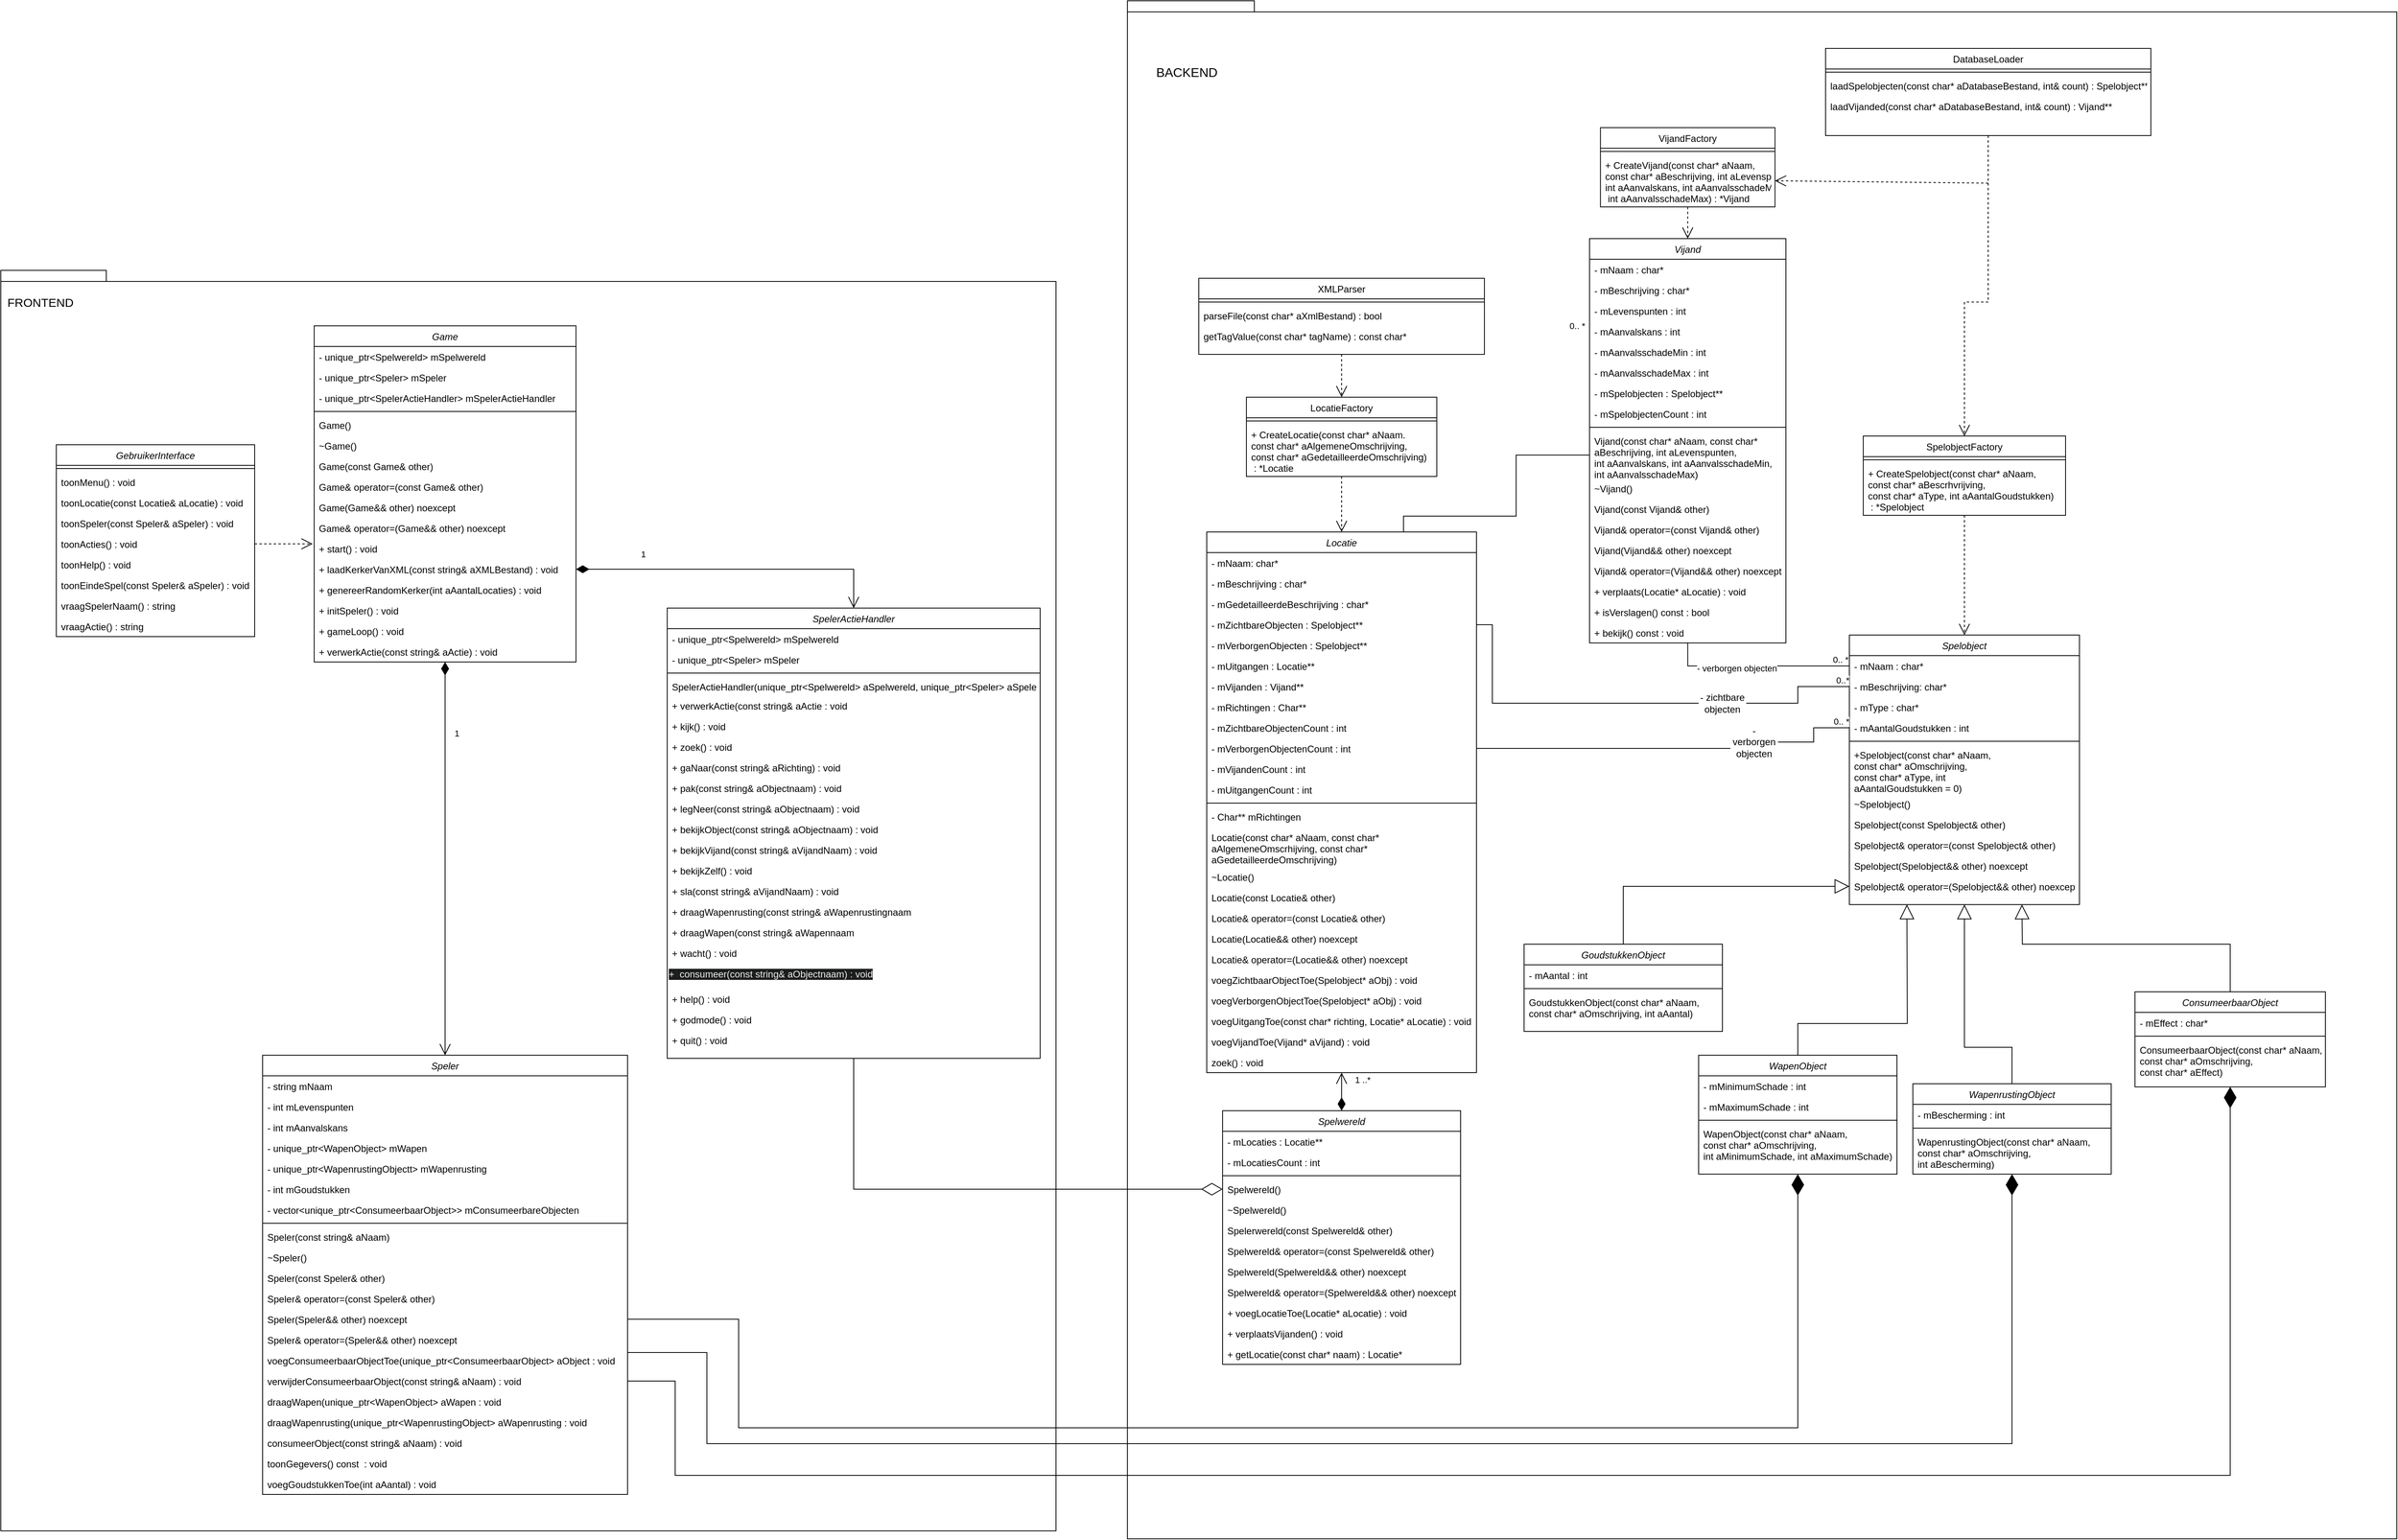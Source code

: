 <mxfile version="24.7.8">
  <diagram id="C5RBs43oDa-KdzZeNtuy" name="Page-1">
    <mxGraphModel dx="3621" dy="2411" grid="1" gridSize="10" guides="1" tooltips="1" connect="1" arrows="1" fold="1" page="1" pageScale="1" pageWidth="827" pageHeight="1169" math="0" shadow="0">
      <root>
        <mxCell id="WIyWlLk6GJQsqaUBKTNV-0" />
        <mxCell id="WIyWlLk6GJQsqaUBKTNV-1" parent="WIyWlLk6GJQsqaUBKTNV-0" />
        <mxCell id="uvoLZ_9UYjue_Ex4jMCU-36" value="" style="shape=folder;fontStyle=1;spacingTop=10;tabWidth=40;tabHeight=14;tabPosition=left;html=1;whiteSpace=wrap;" vertex="1" parent="WIyWlLk6GJQsqaUBKTNV-1">
          <mxGeometry x="-330" y="-510" width="1600" height="1940" as="geometry" />
        </mxCell>
        <mxCell id="d3yEZ6Rfgu-Bxny5HyjA-106" value="" style="shape=folder;fontStyle=1;spacingTop=10;tabWidth=40;tabHeight=14;tabPosition=left;html=1;whiteSpace=wrap;" parent="WIyWlLk6GJQsqaUBKTNV-1" vertex="1">
          <mxGeometry x="-1750" y="-170" width="1330" height="1590" as="geometry" />
        </mxCell>
        <mxCell id="zkfFHV4jXpPFQw0GAbJ--0" value="Locatie" style="swimlane;fontStyle=2;align=center;verticalAlign=top;childLayout=stackLayout;horizontal=1;startSize=26;horizontalStack=0;resizeParent=1;resizeLast=0;collapsible=1;marginBottom=0;rounded=0;shadow=0;strokeWidth=1;" parent="WIyWlLk6GJQsqaUBKTNV-1" vertex="1">
          <mxGeometry x="-230" y="160" width="340" height="682" as="geometry">
            <mxRectangle x="230" y="140" width="160" height="26" as="alternateBounds" />
          </mxGeometry>
        </mxCell>
        <mxCell id="zkfFHV4jXpPFQw0GAbJ--1" value="- mNaam: char*" style="text;align=left;verticalAlign=top;spacingLeft=4;spacingRight=4;overflow=hidden;rotatable=0;points=[[0,0.5],[1,0.5]];portConstraint=eastwest;" parent="zkfFHV4jXpPFQw0GAbJ--0" vertex="1">
          <mxGeometry y="26" width="340" height="26" as="geometry" />
        </mxCell>
        <mxCell id="zkfFHV4jXpPFQw0GAbJ--2" value="- mBeschrijving : char*" style="text;align=left;verticalAlign=top;spacingLeft=4;spacingRight=4;overflow=hidden;rotatable=0;points=[[0,0.5],[1,0.5]];portConstraint=eastwest;rounded=0;shadow=0;html=0;" parent="zkfFHV4jXpPFQw0GAbJ--0" vertex="1">
          <mxGeometry y="52" width="340" height="26" as="geometry" />
        </mxCell>
        <mxCell id="a0KT-HqTLxaUdYBAba9S-79" value="- mGedetailleerdeBeschrijving : char*" style="text;align=left;verticalAlign=top;spacingLeft=4;spacingRight=4;overflow=hidden;rotatable=0;points=[[0,0.5],[1,0.5]];portConstraint=eastwest;rounded=0;shadow=0;html=0;" parent="zkfFHV4jXpPFQw0GAbJ--0" vertex="1">
          <mxGeometry y="78" width="340" height="26" as="geometry" />
        </mxCell>
        <mxCell id="d3yEZ6Rfgu-Bxny5HyjA-8" value="- mZichtbareObjecten : Spelobject** " style="text;align=left;verticalAlign=top;spacingLeft=4;spacingRight=4;overflow=hidden;rotatable=0;points=[[0,0.5],[1,0.5]];portConstraint=eastwest;rounded=0;shadow=0;html=0;" parent="zkfFHV4jXpPFQw0GAbJ--0" vertex="1">
          <mxGeometry y="104" width="340" height="26" as="geometry" />
        </mxCell>
        <mxCell id="d3yEZ6Rfgu-Bxny5HyjA-9" value="- mVerborgenObjecten : Spelobject** " style="text;align=left;verticalAlign=top;spacingLeft=4;spacingRight=4;overflow=hidden;rotatable=0;points=[[0,0.5],[1,0.5]];portConstraint=eastwest;rounded=0;shadow=0;html=0;" parent="zkfFHV4jXpPFQw0GAbJ--0" vertex="1">
          <mxGeometry y="130" width="340" height="26" as="geometry" />
        </mxCell>
        <mxCell id="d3yEZ6Rfgu-Bxny5HyjA-10" value="- mUitgangen : Locatie**" style="text;align=left;verticalAlign=top;spacingLeft=4;spacingRight=4;overflow=hidden;rotatable=0;points=[[0,0.5],[1,0.5]];portConstraint=eastwest;rounded=0;shadow=0;html=0;" parent="zkfFHV4jXpPFQw0GAbJ--0" vertex="1">
          <mxGeometry y="156" width="340" height="26" as="geometry" />
        </mxCell>
        <mxCell id="d3yEZ6Rfgu-Bxny5HyjA-109" value="- mVijanden : Vijand** " style="text;align=left;verticalAlign=top;spacingLeft=4;spacingRight=4;overflow=hidden;rotatable=0;points=[[0,0.5],[1,0.5]];portConstraint=eastwest;rounded=0;shadow=0;html=0;" parent="zkfFHV4jXpPFQw0GAbJ--0" vertex="1">
          <mxGeometry y="182" width="340" height="26" as="geometry" />
        </mxCell>
        <mxCell id="uvoLZ_9UYjue_Ex4jMCU-37" value="- mRichtingen : Char** " style="text;align=left;verticalAlign=top;spacingLeft=4;spacingRight=4;overflow=hidden;rotatable=0;points=[[0,0.5],[1,0.5]];portConstraint=eastwest;rounded=0;shadow=0;html=0;" vertex="1" parent="zkfFHV4jXpPFQw0GAbJ--0">
          <mxGeometry y="208" width="340" height="26" as="geometry" />
        </mxCell>
        <mxCell id="uvoLZ_9UYjue_Ex4jMCU-39" value="- mZichtbareObjectenCount : int " style="text;align=left;verticalAlign=top;spacingLeft=4;spacingRight=4;overflow=hidden;rotatable=0;points=[[0,0.5],[1,0.5]];portConstraint=eastwest;rounded=0;shadow=0;html=0;" vertex="1" parent="zkfFHV4jXpPFQw0GAbJ--0">
          <mxGeometry y="234" width="340" height="26" as="geometry" />
        </mxCell>
        <mxCell id="uvoLZ_9UYjue_Ex4jMCU-40" value="- mVerborgenObjectenCount : int " style="text;align=left;verticalAlign=top;spacingLeft=4;spacingRight=4;overflow=hidden;rotatable=0;points=[[0,0.5],[1,0.5]];portConstraint=eastwest;rounded=0;shadow=0;html=0;" vertex="1" parent="zkfFHV4jXpPFQw0GAbJ--0">
          <mxGeometry y="260" width="340" height="26" as="geometry" />
        </mxCell>
        <mxCell id="uvoLZ_9UYjue_Ex4jMCU-41" value="- mVijandenCount : int " style="text;align=left;verticalAlign=top;spacingLeft=4;spacingRight=4;overflow=hidden;rotatable=0;points=[[0,0.5],[1,0.5]];portConstraint=eastwest;rounded=0;shadow=0;html=0;" vertex="1" parent="zkfFHV4jXpPFQw0GAbJ--0">
          <mxGeometry y="286" width="340" height="26" as="geometry" />
        </mxCell>
        <mxCell id="uvoLZ_9UYjue_Ex4jMCU-42" value="- mUitgangenCount : int " style="text;align=left;verticalAlign=top;spacingLeft=4;spacingRight=4;overflow=hidden;rotatable=0;points=[[0,0.5],[1,0.5]];portConstraint=eastwest;rounded=0;shadow=0;html=0;" vertex="1" parent="zkfFHV4jXpPFQw0GAbJ--0">
          <mxGeometry y="312" width="340" height="26" as="geometry" />
        </mxCell>
        <mxCell id="zkfFHV4jXpPFQw0GAbJ--4" value="" style="line;html=1;strokeWidth=1;align=left;verticalAlign=middle;spacingTop=-1;spacingLeft=3;spacingRight=3;rotatable=0;labelPosition=right;points=[];portConstraint=eastwest;" parent="zkfFHV4jXpPFQw0GAbJ--0" vertex="1">
          <mxGeometry y="338" width="340" height="8" as="geometry" />
        </mxCell>
        <mxCell id="uvoLZ_9UYjue_Ex4jMCU-38" value="- Char** mRichtingen" style="text;align=left;verticalAlign=top;spacingLeft=4;spacingRight=4;overflow=hidden;rotatable=0;points=[[0,0.5],[1,0.5]];portConstraint=eastwest;rounded=0;shadow=0;html=0;" vertex="1" parent="zkfFHV4jXpPFQw0GAbJ--0">
          <mxGeometry y="346" width="340" height="26" as="geometry" />
        </mxCell>
        <mxCell id="d3yEZ6Rfgu-Bxny5HyjA-11" value="Locatie(const char* aNaam, const char* &#xa;aAlgemeneOmscrhijving, const char*&#xa;aGedetailleerdeOmschrijving)" style="text;align=left;verticalAlign=top;spacingLeft=4;spacingRight=4;overflow=hidden;rotatable=0;points=[[0,0.5],[1,0.5]];portConstraint=eastwest;rounded=0;shadow=0;html=0;" parent="zkfFHV4jXpPFQw0GAbJ--0" vertex="1">
          <mxGeometry y="372" width="340" height="50" as="geometry" />
        </mxCell>
        <mxCell id="uvoLZ_9UYjue_Ex4jMCU-0" value="~Locatie()" style="text;align=left;verticalAlign=top;spacingLeft=4;spacingRight=4;overflow=hidden;rotatable=0;points=[[0,0.5],[1,0.5]];portConstraint=eastwest;rounded=0;shadow=0;html=0;" vertex="1" parent="zkfFHV4jXpPFQw0GAbJ--0">
          <mxGeometry y="422" width="340" height="26" as="geometry" />
        </mxCell>
        <mxCell id="uvoLZ_9UYjue_Ex4jMCU-1" value="Locatie(const Locatie&amp; other)" style="text;align=left;verticalAlign=top;spacingLeft=4;spacingRight=4;overflow=hidden;rotatable=0;points=[[0,0.5],[1,0.5]];portConstraint=eastwest;rounded=0;shadow=0;html=0;" vertex="1" parent="zkfFHV4jXpPFQw0GAbJ--0">
          <mxGeometry y="448" width="340" height="26" as="geometry" />
        </mxCell>
        <mxCell id="uvoLZ_9UYjue_Ex4jMCU-2" value="Locatie&amp; operator=(const Locatie&amp; other)" style="text;align=left;verticalAlign=top;spacingLeft=4;spacingRight=4;overflow=hidden;rotatable=0;points=[[0,0.5],[1,0.5]];portConstraint=eastwest;rounded=0;shadow=0;html=0;" vertex="1" parent="zkfFHV4jXpPFQw0GAbJ--0">
          <mxGeometry y="474" width="340" height="26" as="geometry" />
        </mxCell>
        <mxCell id="uvoLZ_9UYjue_Ex4jMCU-3" value="Locatie(Locatie&amp;&amp; other) noexcept" style="text;align=left;verticalAlign=top;spacingLeft=4;spacingRight=4;overflow=hidden;rotatable=0;points=[[0,0.5],[1,0.5]];portConstraint=eastwest;rounded=0;shadow=0;html=0;" vertex="1" parent="zkfFHV4jXpPFQw0GAbJ--0">
          <mxGeometry y="500" width="340" height="26" as="geometry" />
        </mxCell>
        <mxCell id="uvoLZ_9UYjue_Ex4jMCU-5" value="Locatie&amp; operator=(Locatie&amp;&amp; other) noexcept" style="text;align=left;verticalAlign=top;spacingLeft=4;spacingRight=4;overflow=hidden;rotatable=0;points=[[0,0.5],[1,0.5]];portConstraint=eastwest;rounded=0;shadow=0;html=0;" vertex="1" parent="zkfFHV4jXpPFQw0GAbJ--0">
          <mxGeometry y="526" width="340" height="26" as="geometry" />
        </mxCell>
        <mxCell id="d3yEZ6Rfgu-Bxny5HyjA-12" value="voegZichtbaarObjectToe(Spelobject* aObj) : void" style="text;align=left;verticalAlign=top;spacingLeft=4;spacingRight=4;overflow=hidden;rotatable=0;points=[[0,0.5],[1,0.5]];portConstraint=eastwest;rounded=0;shadow=0;html=0;" parent="zkfFHV4jXpPFQw0GAbJ--0" vertex="1">
          <mxGeometry y="552" width="340" height="26" as="geometry" />
        </mxCell>
        <mxCell id="d3yEZ6Rfgu-Bxny5HyjA-14" value="voegVerborgenObjectToe(Spelobject* aObj) : void" style="text;align=left;verticalAlign=top;spacingLeft=4;spacingRight=4;overflow=hidden;rotatable=0;points=[[0,0.5],[1,0.5]];portConstraint=eastwest;rounded=0;shadow=0;html=0;" parent="zkfFHV4jXpPFQw0GAbJ--0" vertex="1">
          <mxGeometry y="578" width="340" height="26" as="geometry" />
        </mxCell>
        <mxCell id="d3yEZ6Rfgu-Bxny5HyjA-15" value="voegUitgangToe(const char* richting, Locatie* aLocatie) : void" style="text;align=left;verticalAlign=top;spacingLeft=4;spacingRight=4;overflow=hidden;rotatable=0;points=[[0,0.5],[1,0.5]];portConstraint=eastwest;rounded=0;shadow=0;html=0;" parent="zkfFHV4jXpPFQw0GAbJ--0" vertex="1">
          <mxGeometry y="604" width="340" height="26" as="geometry" />
        </mxCell>
        <mxCell id="d3yEZ6Rfgu-Bxny5HyjA-16" value="voegVijandToe(Vijand* aVijand) : void" style="text;align=left;verticalAlign=top;spacingLeft=4;spacingRight=4;overflow=hidden;rotatable=0;points=[[0,0.5],[1,0.5]];portConstraint=eastwest;rounded=0;shadow=0;html=0;" parent="zkfFHV4jXpPFQw0GAbJ--0" vertex="1">
          <mxGeometry y="630" width="340" height="26" as="geometry" />
        </mxCell>
        <mxCell id="d3yEZ6Rfgu-Bxny5HyjA-17" value="zoek() : void" style="text;align=left;verticalAlign=top;spacingLeft=4;spacingRight=4;overflow=hidden;rotatable=0;points=[[0,0.5],[1,0.5]];portConstraint=eastwest;rounded=0;shadow=0;html=0;" parent="zkfFHV4jXpPFQw0GAbJ--0" vertex="1">
          <mxGeometry y="656" width="340" height="26" as="geometry" />
        </mxCell>
        <mxCell id="a0KT-HqTLxaUdYBAba9S-0" value="LocatieFactory&#xa;" style="swimlane;fontStyle=0;align=center;verticalAlign=top;childLayout=stackLayout;horizontal=1;startSize=26;horizontalStack=0;resizeParent=1;resizeLast=0;collapsible=1;marginBottom=0;rounded=0;shadow=0;strokeWidth=1;" parent="WIyWlLk6GJQsqaUBKTNV-1" vertex="1">
          <mxGeometry x="-180" y="-10" width="240" height="100" as="geometry">
            <mxRectangle x="340" y="380" width="170" height="26" as="alternateBounds" />
          </mxGeometry>
        </mxCell>
        <mxCell id="a0KT-HqTLxaUdYBAba9S-2" value="" style="line;html=1;strokeWidth=1;align=left;verticalAlign=middle;spacingTop=-1;spacingLeft=3;spacingRight=3;rotatable=0;labelPosition=right;points=[];portConstraint=eastwest;" parent="a0KT-HqTLxaUdYBAba9S-0" vertex="1">
          <mxGeometry y="26" width="240" height="8" as="geometry" />
        </mxCell>
        <mxCell id="a0KT-HqTLxaUdYBAba9S-6" value="+ CreateLocatie(const char* aNaam. &#xa;const char* aAlgemeneOmschrijving, &#xa;const char* aGedetailleerdeOmschrijving) &#xa; : *Locatie" style="text;align=left;verticalAlign=top;spacingLeft=4;spacingRight=4;overflow=hidden;rotatable=0;points=[[0,0.5],[1,0.5]];portConstraint=eastwest;" parent="a0KT-HqTLxaUdYBAba9S-0" vertex="1">
          <mxGeometry y="34" width="240" height="66" as="geometry" />
        </mxCell>
        <mxCell id="a0KT-HqTLxaUdYBAba9S-9" value="" style="endArrow=open;endSize=12;dashed=1;html=1;rounded=0;exitX=0.5;exitY=1;exitDx=0;exitDy=0;entryX=0.5;entryY=0;entryDx=0;entryDy=0;" parent="WIyWlLk6GJQsqaUBKTNV-1" source="a0KT-HqTLxaUdYBAba9S-0" target="zkfFHV4jXpPFQw0GAbJ--0" edge="1">
          <mxGeometry width="160" relative="1" as="geometry">
            <mxPoint x="370" y="180" as="sourcePoint" />
            <mxPoint x="530" y="180" as="targetPoint" />
          </mxGeometry>
        </mxCell>
        <mxCell id="a0KT-HqTLxaUdYBAba9S-10" value="SpelobjectFactory&#xa;" style="swimlane;fontStyle=0;align=center;verticalAlign=top;childLayout=stackLayout;horizontal=1;startSize=26;horizontalStack=0;resizeParent=1;resizeLast=0;collapsible=1;marginBottom=0;rounded=0;shadow=0;strokeWidth=1;" parent="WIyWlLk6GJQsqaUBKTNV-1" vertex="1">
          <mxGeometry x="597.5" y="39" width="255" height="100" as="geometry">
            <mxRectangle x="340" y="380" width="170" height="26" as="alternateBounds" />
          </mxGeometry>
        </mxCell>
        <mxCell id="a0KT-HqTLxaUdYBAba9S-11" value="" style="line;html=1;strokeWidth=1;align=left;verticalAlign=middle;spacingTop=-1;spacingLeft=3;spacingRight=3;rotatable=0;labelPosition=right;points=[];portConstraint=eastwest;" parent="a0KT-HqTLxaUdYBAba9S-10" vertex="1">
          <mxGeometry y="26" width="255" height="8" as="geometry" />
        </mxCell>
        <mxCell id="a0KT-HqTLxaUdYBAba9S-12" value="+ CreateSpelobject(const char* aNaam, &#xa;const char* aBescrhvrijving, &#xa;const char* aType, int aAantalGoudstukken)&#xa; : *Spelobject" style="text;align=left;verticalAlign=top;spacingLeft=4;spacingRight=4;overflow=hidden;rotatable=0;points=[[0,0.5],[1,0.5]];portConstraint=eastwest;" parent="a0KT-HqTLxaUdYBAba9S-10" vertex="1">
          <mxGeometry y="34" width="255" height="66" as="geometry" />
        </mxCell>
        <mxCell id="a0KT-HqTLxaUdYBAba9S-13" value="VijandFactory&#xa;" style="swimlane;fontStyle=0;align=center;verticalAlign=top;childLayout=stackLayout;horizontal=1;startSize=26;horizontalStack=0;resizeParent=1;resizeLast=0;collapsible=1;marginBottom=0;rounded=0;shadow=0;strokeWidth=1;" parent="WIyWlLk6GJQsqaUBKTNV-1" vertex="1">
          <mxGeometry x="266.25" y="-350" width="220" height="100" as="geometry">
            <mxRectangle x="340" y="380" width="170" height="26" as="alternateBounds" />
          </mxGeometry>
        </mxCell>
        <mxCell id="a0KT-HqTLxaUdYBAba9S-14" value="" style="line;html=1;strokeWidth=1;align=left;verticalAlign=middle;spacingTop=-1;spacingLeft=3;spacingRight=3;rotatable=0;labelPosition=right;points=[];portConstraint=eastwest;" parent="a0KT-HqTLxaUdYBAba9S-13" vertex="1">
          <mxGeometry y="26" width="220" height="8" as="geometry" />
        </mxCell>
        <mxCell id="a0KT-HqTLxaUdYBAba9S-15" value="+ CreateVijand(const char* aNaam, &#xa;const char* aBeschrijving, int aLevenspunten, &#xa;int aAanvalskans, int aAanvalsschadeMin,&#xa; int aAanvalsschadeMax) : *Vijand" style="text;align=left;verticalAlign=top;spacingLeft=4;spacingRight=4;overflow=hidden;rotatable=0;points=[[0,0.5],[1,0.5]];portConstraint=eastwest;" parent="a0KT-HqTLxaUdYBAba9S-13" vertex="1">
          <mxGeometry y="34" width="220" height="66" as="geometry" />
        </mxCell>
        <mxCell id="a0KT-HqTLxaUdYBAba9S-16" value="Spelobject" style="swimlane;fontStyle=2;align=center;verticalAlign=top;childLayout=stackLayout;horizontal=1;startSize=26;horizontalStack=0;resizeParent=1;resizeLast=0;collapsible=1;marginBottom=0;rounded=0;shadow=0;strokeWidth=1;" parent="WIyWlLk6GJQsqaUBKTNV-1" vertex="1">
          <mxGeometry x="580" y="290" width="290" height="340" as="geometry">
            <mxRectangle x="230" y="140" width="160" height="26" as="alternateBounds" />
          </mxGeometry>
        </mxCell>
        <mxCell id="a0KT-HqTLxaUdYBAba9S-17" value="- mNaam : char*" style="text;align=left;verticalAlign=top;spacingLeft=4;spacingRight=4;overflow=hidden;rotatable=0;points=[[0,0.5],[1,0.5]];portConstraint=eastwest;" parent="a0KT-HqTLxaUdYBAba9S-16" vertex="1">
          <mxGeometry y="26" width="290" height="26" as="geometry" />
        </mxCell>
        <mxCell id="a0KT-HqTLxaUdYBAba9S-18" value="- mBeschrijving: char*" style="text;align=left;verticalAlign=top;spacingLeft=4;spacingRight=4;overflow=hidden;rotatable=0;points=[[0,0.5],[1,0.5]];portConstraint=eastwest;rounded=0;shadow=0;html=0;" parent="a0KT-HqTLxaUdYBAba9S-16" vertex="1">
          <mxGeometry y="52" width="290" height="26" as="geometry" />
        </mxCell>
        <mxCell id="a0KT-HqTLxaUdYBAba9S-91" value="- mType : char*" style="text;align=left;verticalAlign=top;spacingLeft=4;spacingRight=4;overflow=hidden;rotatable=0;points=[[0,0.5],[1,0.5]];portConstraint=eastwest;rounded=0;shadow=0;html=0;" parent="a0KT-HqTLxaUdYBAba9S-16" vertex="1">
          <mxGeometry y="78" width="290" height="26" as="geometry" />
        </mxCell>
        <mxCell id="a0KT-HqTLxaUdYBAba9S-92" value="- mAantalGoudstukken : int " style="text;align=left;verticalAlign=top;spacingLeft=4;spacingRight=4;overflow=hidden;rotatable=0;points=[[0,0.5],[1,0.5]];portConstraint=eastwest;rounded=0;shadow=0;html=0;" parent="a0KT-HqTLxaUdYBAba9S-16" vertex="1">
          <mxGeometry y="104" width="290" height="26" as="geometry" />
        </mxCell>
        <mxCell id="a0KT-HqTLxaUdYBAba9S-19" value="" style="line;html=1;strokeWidth=1;align=left;verticalAlign=middle;spacingTop=-1;spacingLeft=3;spacingRight=3;rotatable=0;labelPosition=right;points=[];portConstraint=eastwest;" parent="a0KT-HqTLxaUdYBAba9S-16" vertex="1">
          <mxGeometry y="130" width="290" height="8" as="geometry" />
        </mxCell>
        <mxCell id="d3yEZ6Rfgu-Bxny5HyjA-18" value="+Spelobject(const char* aNaam,&#xa;const char* aOmschrijving, &#xa;const char* aType, int &#xa;aAantalGoudstukken = 0)  " style="text;align=left;verticalAlign=top;spacingLeft=4;spacingRight=4;overflow=hidden;rotatable=0;points=[[0,0.5],[1,0.5]];portConstraint=eastwest;rounded=0;shadow=0;html=0;" parent="a0KT-HqTLxaUdYBAba9S-16" vertex="1">
          <mxGeometry y="138" width="290" height="62" as="geometry" />
        </mxCell>
        <mxCell id="uvoLZ_9UYjue_Ex4jMCU-6" value="~Spelobject()" style="text;align=left;verticalAlign=top;spacingLeft=4;spacingRight=4;overflow=hidden;rotatable=0;points=[[0,0.5],[1,0.5]];portConstraint=eastwest;rounded=0;shadow=0;html=0;" vertex="1" parent="a0KT-HqTLxaUdYBAba9S-16">
          <mxGeometry y="200" width="290" height="26" as="geometry" />
        </mxCell>
        <mxCell id="uvoLZ_9UYjue_Ex4jMCU-7" value="Spelobject(const Spelobject&amp; other)" style="text;align=left;verticalAlign=top;spacingLeft=4;spacingRight=4;overflow=hidden;rotatable=0;points=[[0,0.5],[1,0.5]];portConstraint=eastwest;rounded=0;shadow=0;html=0;" vertex="1" parent="a0KT-HqTLxaUdYBAba9S-16">
          <mxGeometry y="226" width="290" height="26" as="geometry" />
        </mxCell>
        <mxCell id="uvoLZ_9UYjue_Ex4jMCU-8" value="Spelobject&amp; operator=(const Spelobject&amp; other)" style="text;align=left;verticalAlign=top;spacingLeft=4;spacingRight=4;overflow=hidden;rotatable=0;points=[[0,0.5],[1,0.5]];portConstraint=eastwest;rounded=0;shadow=0;html=0;" vertex="1" parent="a0KT-HqTLxaUdYBAba9S-16">
          <mxGeometry y="252" width="290" height="26" as="geometry" />
        </mxCell>
        <mxCell id="uvoLZ_9UYjue_Ex4jMCU-9" value="Spelobject(Spelobject&amp;&amp; other) noexcept" style="text;align=left;verticalAlign=top;spacingLeft=4;spacingRight=4;overflow=hidden;rotatable=0;points=[[0,0.5],[1,0.5]];portConstraint=eastwest;rounded=0;shadow=0;html=0;" vertex="1" parent="a0KT-HqTLxaUdYBAba9S-16">
          <mxGeometry y="278" width="290" height="26" as="geometry" />
        </mxCell>
        <mxCell id="uvoLZ_9UYjue_Ex4jMCU-10" value="Spelobject&amp; operator=(Spelobject&amp;&amp; other) noexcept" style="text;align=left;verticalAlign=top;spacingLeft=4;spacingRight=4;overflow=hidden;rotatable=0;points=[[0,0.5],[1,0.5]];portConstraint=eastwest;rounded=0;shadow=0;html=0;" vertex="1" parent="a0KT-HqTLxaUdYBAba9S-16">
          <mxGeometry y="304" width="290" height="26" as="geometry" />
        </mxCell>
        <mxCell id="a0KT-HqTLxaUdYBAba9S-30" value="" style="endArrow=none;html=1;edgeStyle=orthogonalEdgeStyle;rounded=0;entryX=0;entryY=0.5;entryDx=0;entryDy=0;exitX=1;exitY=0.5;exitDx=0;exitDy=0;" parent="WIyWlLk6GJQsqaUBKTNV-1" source="a0KT-HqTLxaUdYBAba9S-35" target="a0KT-HqTLxaUdYBAba9S-18" edge="1">
          <mxGeometry relative="1" as="geometry">
            <mxPoint x="350" y="324" as="sourcePoint" />
            <mxPoint x="515" y="320" as="targetPoint" />
          </mxGeometry>
        </mxCell>
        <mxCell id="a0KT-HqTLxaUdYBAba9S-32" value="0..*" style="edgeLabel;resizable=0;html=1;align=right;verticalAlign=bottom;" parent="a0KT-HqTLxaUdYBAba9S-30" connectable="0" vertex="1">
          <mxGeometry x="1" relative="1" as="geometry" />
        </mxCell>
        <mxCell id="a0KT-HqTLxaUdYBAba9S-33" value="" style="endArrow=none;html=1;edgeStyle=orthogonalEdgeStyle;rounded=0;entryX=0;entryY=0.5;entryDx=0;entryDy=0;exitX=1;exitY=0.5;exitDx=0;exitDy=0;" parent="WIyWlLk6GJQsqaUBKTNV-1" source="d3yEZ6Rfgu-Bxny5HyjA-8" target="a0KT-HqTLxaUdYBAba9S-35" edge="1">
          <mxGeometry relative="1" as="geometry">
            <mxPoint x="355" y="285" as="sourcePoint" />
            <mxPoint x="520" y="285" as="targetPoint" />
            <Array as="points">
              <mxPoint x="130" y="277" />
              <mxPoint x="130" y="376" />
            </Array>
          </mxGeometry>
        </mxCell>
        <mxCell id="a0KT-HqTLxaUdYBAba9S-35" value="- zichtbare objecten" style="text;html=1;align=center;verticalAlign=middle;whiteSpace=wrap;rounded=0;" parent="WIyWlLk6GJQsqaUBKTNV-1" vertex="1">
          <mxGeometry x="390" y="361" width="60" height="30" as="geometry" />
        </mxCell>
        <mxCell id="a0KT-HqTLxaUdYBAba9S-36" value="" style="endArrow=open;endSize=12;dashed=1;html=1;rounded=0;exitX=0.5;exitY=1;exitDx=0;exitDy=0;entryX=0.5;entryY=0;entryDx=0;entryDy=0;" parent="WIyWlLk6GJQsqaUBKTNV-1" source="a0KT-HqTLxaUdYBAba9S-10" target="a0KT-HqTLxaUdYBAba9S-16" edge="1">
          <mxGeometry width="160" relative="1" as="geometry">
            <mxPoint x="500" y="166" as="sourcePoint" />
            <mxPoint x="500" y="230" as="targetPoint" />
          </mxGeometry>
        </mxCell>
        <mxCell id="a0KT-HqTLxaUdYBAba9S-37" value="Vijand" style="swimlane;fontStyle=2;align=center;verticalAlign=top;childLayout=stackLayout;horizontal=1;startSize=26;horizontalStack=0;resizeParent=1;resizeLast=0;collapsible=1;marginBottom=0;rounded=0;shadow=0;strokeWidth=1;" parent="WIyWlLk6GJQsqaUBKTNV-1" vertex="1">
          <mxGeometry x="252.5" y="-210" width="247.5" height="510" as="geometry">
            <mxRectangle x="230" y="140" width="160" height="26" as="alternateBounds" />
          </mxGeometry>
        </mxCell>
        <mxCell id="a0KT-HqTLxaUdYBAba9S-38" value="- mNaam : char*" style="text;align=left;verticalAlign=top;spacingLeft=4;spacingRight=4;overflow=hidden;rotatable=0;points=[[0,0.5],[1,0.5]];portConstraint=eastwest;" parent="a0KT-HqTLxaUdYBAba9S-37" vertex="1">
          <mxGeometry y="26" width="247.5" height="26" as="geometry" />
        </mxCell>
        <mxCell id="a0KT-HqTLxaUdYBAba9S-39" value="- mBeschrijving : char*" style="text;align=left;verticalAlign=top;spacingLeft=4;spacingRight=4;overflow=hidden;rotatable=0;points=[[0,0.5],[1,0.5]];portConstraint=eastwest;rounded=0;shadow=0;html=0;" parent="a0KT-HqTLxaUdYBAba9S-37" vertex="1">
          <mxGeometry y="52" width="247.5" height="26" as="geometry" />
        </mxCell>
        <mxCell id="a0KT-HqTLxaUdYBAba9S-80" value="- mLevenspunten : int" style="text;align=left;verticalAlign=top;spacingLeft=4;spacingRight=4;overflow=hidden;rotatable=0;points=[[0,0.5],[1,0.5]];portConstraint=eastwest;" parent="a0KT-HqTLxaUdYBAba9S-37" vertex="1">
          <mxGeometry y="78" width="247.5" height="26" as="geometry" />
        </mxCell>
        <mxCell id="a0KT-HqTLxaUdYBAba9S-81" value="- mAanvalskans : int" style="text;align=left;verticalAlign=top;spacingLeft=4;spacingRight=4;overflow=hidden;rotatable=0;points=[[0,0.5],[1,0.5]];portConstraint=eastwest;" parent="a0KT-HqTLxaUdYBAba9S-37" vertex="1">
          <mxGeometry y="104" width="247.5" height="26" as="geometry" />
        </mxCell>
        <mxCell id="a0KT-HqTLxaUdYBAba9S-82" value="- mAanvalsschadeMin : int" style="text;align=left;verticalAlign=top;spacingLeft=4;spacingRight=4;overflow=hidden;rotatable=0;points=[[0,0.5],[1,0.5]];portConstraint=eastwest;" parent="a0KT-HqTLxaUdYBAba9S-37" vertex="1">
          <mxGeometry y="130" width="247.5" height="26" as="geometry" />
        </mxCell>
        <mxCell id="d3yEZ6Rfgu-Bxny5HyjA-19" value="- mAanvalsschadeMax : int" style="text;align=left;verticalAlign=top;spacingLeft=4;spacingRight=4;overflow=hidden;rotatable=0;points=[[0,0.5],[1,0.5]];portConstraint=eastwest;" parent="a0KT-HqTLxaUdYBAba9S-37" vertex="1">
          <mxGeometry y="156" width="247.5" height="26" as="geometry" />
        </mxCell>
        <mxCell id="uvoLZ_9UYjue_Ex4jMCU-47" value="- mSpelobjecten : Spelobject**" style="text;align=left;verticalAlign=top;spacingLeft=4;spacingRight=4;overflow=hidden;rotatable=0;points=[[0,0.5],[1,0.5]];portConstraint=eastwest;" vertex="1" parent="a0KT-HqTLxaUdYBAba9S-37">
          <mxGeometry y="182" width="247.5" height="26" as="geometry" />
        </mxCell>
        <mxCell id="uvoLZ_9UYjue_Ex4jMCU-48" value="- mSpelobjectenCount : int" style="text;align=left;verticalAlign=top;spacingLeft=4;spacingRight=4;overflow=hidden;rotatable=0;points=[[0,0.5],[1,0.5]];portConstraint=eastwest;" vertex="1" parent="a0KT-HqTLxaUdYBAba9S-37">
          <mxGeometry y="208" width="247.5" height="26" as="geometry" />
        </mxCell>
        <mxCell id="a0KT-HqTLxaUdYBAba9S-40" value="" style="line;html=1;strokeWidth=1;align=left;verticalAlign=middle;spacingTop=-1;spacingLeft=3;spacingRight=3;rotatable=0;labelPosition=right;points=[];portConstraint=eastwest;" parent="a0KT-HqTLxaUdYBAba9S-37" vertex="1">
          <mxGeometry y="234" width="247.5" height="8" as="geometry" />
        </mxCell>
        <mxCell id="uvoLZ_9UYjue_Ex4jMCU-11" value="Vijand(const char* aNaam, const char*&#xa;aBeschrijving, int aLevenspunten, &#xa;int aAanvalskans, int aAanvalsschadeMin,&#xa;int aAanvalsschadeMax)" style="text;align=left;verticalAlign=top;spacingLeft=4;spacingRight=4;overflow=hidden;rotatable=0;points=[[0,0.5],[1,0.5]];portConstraint=eastwest;" vertex="1" parent="a0KT-HqTLxaUdYBAba9S-37">
          <mxGeometry y="242" width="247.5" height="60" as="geometry" />
        </mxCell>
        <mxCell id="uvoLZ_9UYjue_Ex4jMCU-12" value="~Vijand()" style="text;align=left;verticalAlign=top;spacingLeft=4;spacingRight=4;overflow=hidden;rotatable=0;points=[[0,0.5],[1,0.5]];portConstraint=eastwest;" vertex="1" parent="a0KT-HqTLxaUdYBAba9S-37">
          <mxGeometry y="302" width="247.5" height="26" as="geometry" />
        </mxCell>
        <mxCell id="uvoLZ_9UYjue_Ex4jMCU-13" value="Vijand(const Vijand&amp; other)" style="text;align=left;verticalAlign=top;spacingLeft=4;spacingRight=4;overflow=hidden;rotatable=0;points=[[0,0.5],[1,0.5]];portConstraint=eastwest;" vertex="1" parent="a0KT-HqTLxaUdYBAba9S-37">
          <mxGeometry y="328" width="247.5" height="26" as="geometry" />
        </mxCell>
        <mxCell id="uvoLZ_9UYjue_Ex4jMCU-14" value="Vijand&amp; operator=(const Vijand&amp; other)" style="text;align=left;verticalAlign=top;spacingLeft=4;spacingRight=4;overflow=hidden;rotatable=0;points=[[0,0.5],[1,0.5]];portConstraint=eastwest;" vertex="1" parent="a0KT-HqTLxaUdYBAba9S-37">
          <mxGeometry y="354" width="247.5" height="26" as="geometry" />
        </mxCell>
        <mxCell id="uvoLZ_9UYjue_Ex4jMCU-15" value="Vijand(Vijand&amp;&amp; other) noexcept" style="text;align=left;verticalAlign=top;spacingLeft=4;spacingRight=4;overflow=hidden;rotatable=0;points=[[0,0.5],[1,0.5]];portConstraint=eastwest;" vertex="1" parent="a0KT-HqTLxaUdYBAba9S-37">
          <mxGeometry y="380" width="247.5" height="26" as="geometry" />
        </mxCell>
        <mxCell id="uvoLZ_9UYjue_Ex4jMCU-16" value="Vijand&amp; operator=(Vijand&amp;&amp; other) noexcept" style="text;align=left;verticalAlign=top;spacingLeft=4;spacingRight=4;overflow=hidden;rotatable=0;points=[[0,0.5],[1,0.5]];portConstraint=eastwest;" vertex="1" parent="a0KT-HqTLxaUdYBAba9S-37">
          <mxGeometry y="406" width="247.5" height="26" as="geometry" />
        </mxCell>
        <mxCell id="a0KT-HqTLxaUdYBAba9S-83" value="+ verplaats(Locatie* aLocatie) : void" style="text;align=left;verticalAlign=top;spacingLeft=4;spacingRight=4;overflow=hidden;rotatable=0;points=[[0,0.5],[1,0.5]];portConstraint=eastwest;" parent="a0KT-HqTLxaUdYBAba9S-37" vertex="1">
          <mxGeometry y="432" width="247.5" height="26" as="geometry" />
        </mxCell>
        <mxCell id="d3yEZ6Rfgu-Bxny5HyjA-20" value="+ isVerslagen() const : bool" style="text;align=left;verticalAlign=top;spacingLeft=4;spacingRight=4;overflow=hidden;rotatable=0;points=[[0,0.5],[1,0.5]];portConstraint=eastwest;" parent="a0KT-HqTLxaUdYBAba9S-37" vertex="1">
          <mxGeometry y="458" width="247.5" height="26" as="geometry" />
        </mxCell>
        <mxCell id="d3yEZ6Rfgu-Bxny5HyjA-21" value="+ bekijk() const : void " style="text;align=left;verticalAlign=top;spacingLeft=4;spacingRight=4;overflow=hidden;rotatable=0;points=[[0,0.5],[1,0.5]];portConstraint=eastwest;" parent="a0KT-HqTLxaUdYBAba9S-37" vertex="1">
          <mxGeometry y="484" width="247.5" height="26" as="geometry" />
        </mxCell>
        <mxCell id="a0KT-HqTLxaUdYBAba9S-41" value="" style="endArrow=open;endSize=12;dashed=1;html=1;rounded=0;exitX=0.5;exitY=1;exitDx=0;exitDy=0;entryX=0.5;entryY=0;entryDx=0;entryDy=0;" parent="WIyWlLk6GJQsqaUBKTNV-1" source="a0KT-HqTLxaUdYBAba9S-13" target="a0KT-HqTLxaUdYBAba9S-37" edge="1">
          <mxGeometry width="160" relative="1" as="geometry">
            <mxPoint x="5" y="-104" as="sourcePoint" />
            <mxPoint x="295" y="-60" as="targetPoint" />
            <Array as="points" />
          </mxGeometry>
        </mxCell>
        <mxCell id="a0KT-HqTLxaUdYBAba9S-45" value="GoudstukkenObject" style="swimlane;fontStyle=2;align=center;verticalAlign=top;childLayout=stackLayout;horizontal=1;startSize=26;horizontalStack=0;resizeParent=1;resizeLast=0;collapsible=1;marginBottom=0;rounded=0;shadow=0;strokeWidth=1;" parent="WIyWlLk6GJQsqaUBKTNV-1" vertex="1">
          <mxGeometry x="170" y="680" width="250" height="110" as="geometry">
            <mxRectangle x="230" y="140" width="160" height="26" as="alternateBounds" />
          </mxGeometry>
        </mxCell>
        <mxCell id="a0KT-HqTLxaUdYBAba9S-46" value="- mAantal : int" style="text;align=left;verticalAlign=top;spacingLeft=4;spacingRight=4;overflow=hidden;rotatable=0;points=[[0,0.5],[1,0.5]];portConstraint=eastwest;" parent="a0KT-HqTLxaUdYBAba9S-45" vertex="1">
          <mxGeometry y="26" width="250" height="26" as="geometry" />
        </mxCell>
        <mxCell id="a0KT-HqTLxaUdYBAba9S-48" value="" style="line;html=1;strokeWidth=1;align=left;verticalAlign=middle;spacingTop=-1;spacingLeft=3;spacingRight=3;rotatable=0;labelPosition=right;points=[];portConstraint=eastwest;" parent="a0KT-HqTLxaUdYBAba9S-45" vertex="1">
          <mxGeometry y="52" width="250" height="8" as="geometry" />
        </mxCell>
        <mxCell id="d3yEZ6Rfgu-Bxny5HyjA-23" value="GoudstukkenObject(const char* aNaam, &#xa;const char* aOmschrijving, int aAantal)" style="text;align=left;verticalAlign=top;spacingLeft=4;spacingRight=4;overflow=hidden;rotatable=0;points=[[0,0.5],[1,0.5]];portConstraint=eastwest;" parent="a0KT-HqTLxaUdYBAba9S-45" vertex="1">
          <mxGeometry y="60" width="250" height="40" as="geometry" />
        </mxCell>
        <mxCell id="a0KT-HqTLxaUdYBAba9S-49" value="" style="endArrow=none;html=1;edgeStyle=orthogonalEdgeStyle;rounded=0;entryX=0;entryY=0.5;entryDx=0;entryDy=0;" parent="WIyWlLk6GJQsqaUBKTNV-1" source="a0KT-HqTLxaUdYBAba9S-54" target="a0KT-HqTLxaUdYBAba9S-92" edge="1">
          <mxGeometry relative="1" as="geometry">
            <mxPoint x="350" y="340" as="sourcePoint" />
            <mxPoint x="520" y="340" as="targetPoint" />
          </mxGeometry>
        </mxCell>
        <mxCell id="a0KT-HqTLxaUdYBAba9S-51" value="0.. *" style="edgeLabel;resizable=0;html=1;align=right;verticalAlign=bottom;" parent="a0KT-HqTLxaUdYBAba9S-49" connectable="0" vertex="1">
          <mxGeometry x="1" relative="1" as="geometry" />
        </mxCell>
        <mxCell id="a0KT-HqTLxaUdYBAba9S-52" value="" style="endArrow=none;html=1;edgeStyle=orthogonalEdgeStyle;rounded=0;exitX=1;exitY=0.5;exitDx=0;exitDy=0;" parent="WIyWlLk6GJQsqaUBKTNV-1" source="d3yEZ6Rfgu-Bxny5HyjA-9" target="a0KT-HqTLxaUdYBAba9S-54" edge="1">
          <mxGeometry relative="1" as="geometry">
            <mxPoint x="350" y="340" as="sourcePoint" />
            <mxPoint x="520" y="340" as="targetPoint" />
            <Array as="points">
              <mxPoint x="430" y="433" />
            </Array>
          </mxGeometry>
        </mxCell>
        <mxCell id="a0KT-HqTLxaUdYBAba9S-54" value="- verborgen objecten" style="text;html=1;align=center;verticalAlign=middle;whiteSpace=wrap;rounded=0;" parent="WIyWlLk6GJQsqaUBKTNV-1" vertex="1">
          <mxGeometry x="430" y="410" width="60" height="30" as="geometry" />
        </mxCell>
        <mxCell id="a0KT-HqTLxaUdYBAba9S-56" value="WapenObject" style="swimlane;fontStyle=2;align=center;verticalAlign=top;childLayout=stackLayout;horizontal=1;startSize=26;horizontalStack=0;resizeParent=1;resizeLast=0;collapsible=1;marginBottom=0;rounded=0;shadow=0;strokeWidth=1;" parent="WIyWlLk6GJQsqaUBKTNV-1" vertex="1">
          <mxGeometry x="390" y="820" width="250" height="150" as="geometry">
            <mxRectangle x="230" y="140" width="160" height="26" as="alternateBounds" />
          </mxGeometry>
        </mxCell>
        <mxCell id="a0KT-HqTLxaUdYBAba9S-57" value="- mMinimumSchade : int" style="text;align=left;verticalAlign=top;spacingLeft=4;spacingRight=4;overflow=hidden;rotatable=0;points=[[0,0.5],[1,0.5]];portConstraint=eastwest;" parent="a0KT-HqTLxaUdYBAba9S-56" vertex="1">
          <mxGeometry y="26" width="250" height="26" as="geometry" />
        </mxCell>
        <mxCell id="a0KT-HqTLxaUdYBAba9S-59" value="- mMaximumSchade : int" style="text;align=left;verticalAlign=top;spacingLeft=4;spacingRight=4;overflow=hidden;rotatable=0;points=[[0,0.5],[1,0.5]];portConstraint=eastwest;" parent="a0KT-HqTLxaUdYBAba9S-56" vertex="1">
          <mxGeometry y="52" width="250" height="26" as="geometry" />
        </mxCell>
        <mxCell id="a0KT-HqTLxaUdYBAba9S-58" value="" style="line;html=1;strokeWidth=1;align=left;verticalAlign=middle;spacingTop=-1;spacingLeft=3;spacingRight=3;rotatable=0;labelPosition=right;points=[];portConstraint=eastwest;" parent="a0KT-HqTLxaUdYBAba9S-56" vertex="1">
          <mxGeometry y="78" width="250" height="8" as="geometry" />
        </mxCell>
        <mxCell id="d3yEZ6Rfgu-Bxny5HyjA-24" value="WapenObject(const char* aNaam, &#xa;const char* aOmschrijving, &#xa;int aMinimumSchade, int aMaximumSchade)" style="text;align=left;verticalAlign=top;spacingLeft=4;spacingRight=4;overflow=hidden;rotatable=0;points=[[0,0.5],[1,0.5]];portConstraint=eastwest;" parent="a0KT-HqTLxaUdYBAba9S-56" vertex="1">
          <mxGeometry y="86" width="250" height="44" as="geometry" />
        </mxCell>
        <mxCell id="a0KT-HqTLxaUdYBAba9S-60" value="" style="endArrow=block;endSize=16;endFill=0;html=1;rounded=0;exitX=0.5;exitY=0;exitDx=0;exitDy=0;entryX=0.25;entryY=1;entryDx=0;entryDy=0;" parent="WIyWlLk6GJQsqaUBKTNV-1" source="a0KT-HqTLxaUdYBAba9S-56" target="a0KT-HqTLxaUdYBAba9S-16" edge="1">
          <mxGeometry width="160" relative="1" as="geometry">
            <mxPoint x="360" y="496" as="sourcePoint" />
            <mxPoint x="610" y="368" as="targetPoint" />
            <Array as="points">
              <mxPoint x="515" y="780" />
              <mxPoint x="653" y="780" />
            </Array>
          </mxGeometry>
        </mxCell>
        <mxCell id="a0KT-HqTLxaUdYBAba9S-65" value="WapenrustingObject" style="swimlane;fontStyle=2;align=center;verticalAlign=top;childLayout=stackLayout;horizontal=1;startSize=26;horizontalStack=0;resizeParent=1;resizeLast=0;collapsible=1;marginBottom=0;rounded=0;shadow=0;strokeWidth=1;" parent="WIyWlLk6GJQsqaUBKTNV-1" vertex="1">
          <mxGeometry x="660" y="856" width="250" height="114" as="geometry">
            <mxRectangle x="230" y="140" width="160" height="26" as="alternateBounds" />
          </mxGeometry>
        </mxCell>
        <mxCell id="a0KT-HqTLxaUdYBAba9S-66" value="- mBescherming : int" style="text;align=left;verticalAlign=top;spacingLeft=4;spacingRight=4;overflow=hidden;rotatable=0;points=[[0,0.5],[1,0.5]];portConstraint=eastwest;" parent="a0KT-HqTLxaUdYBAba9S-65" vertex="1">
          <mxGeometry y="26" width="250" height="26" as="geometry" />
        </mxCell>
        <mxCell id="a0KT-HqTLxaUdYBAba9S-68" value="" style="line;html=1;strokeWidth=1;align=left;verticalAlign=middle;spacingTop=-1;spacingLeft=3;spacingRight=3;rotatable=0;labelPosition=right;points=[];portConstraint=eastwest;" parent="a0KT-HqTLxaUdYBAba9S-65" vertex="1">
          <mxGeometry y="52" width="250" height="8" as="geometry" />
        </mxCell>
        <mxCell id="d3yEZ6Rfgu-Bxny5HyjA-25" value="WapenrustingObject(const char* aNaam, &#xa;const char* aOmschrijving, &#xa;int aBescherming)" style="text;align=left;verticalAlign=top;spacingLeft=4;spacingRight=4;overflow=hidden;rotatable=0;points=[[0,0.5],[1,0.5]];portConstraint=eastwest;" parent="a0KT-HqTLxaUdYBAba9S-65" vertex="1">
          <mxGeometry y="60" width="250" height="44" as="geometry" />
        </mxCell>
        <mxCell id="a0KT-HqTLxaUdYBAba9S-69" value="" style="endArrow=block;endSize=16;endFill=0;html=1;rounded=0;exitX=0.5;exitY=0;exitDx=0;exitDy=0;entryX=0.5;entryY=1;entryDx=0;entryDy=0;" parent="WIyWlLk6GJQsqaUBKTNV-1" source="a0KT-HqTLxaUdYBAba9S-65" target="a0KT-HqTLxaUdYBAba9S-16" edge="1">
          <mxGeometry width="160" relative="1" as="geometry">
            <mxPoint x="792.03" y="766" as="sourcePoint" />
            <mxPoint x="660.0" y="570" as="targetPoint" />
            <Array as="points">
              <mxPoint x="785" y="810" />
              <mxPoint x="725" y="810" />
            </Array>
          </mxGeometry>
        </mxCell>
        <mxCell id="a0KT-HqTLxaUdYBAba9S-70" value="ConsumeerbaarObject" style="swimlane;fontStyle=2;align=center;verticalAlign=top;childLayout=stackLayout;horizontal=1;startSize=26;horizontalStack=0;resizeParent=1;resizeLast=0;collapsible=1;marginBottom=0;rounded=0;shadow=0;strokeWidth=1;" parent="WIyWlLk6GJQsqaUBKTNV-1" vertex="1">
          <mxGeometry x="940" y="740" width="240" height="120" as="geometry">
            <mxRectangle x="230" y="140" width="160" height="26" as="alternateBounds" />
          </mxGeometry>
        </mxCell>
        <mxCell id="d3yEZ6Rfgu-Bxny5HyjA-26" value="- mEffect : char*" style="text;align=left;verticalAlign=top;spacingLeft=4;spacingRight=4;overflow=hidden;rotatable=0;points=[[0,0.5],[1,0.5]];portConstraint=eastwest;" parent="a0KT-HqTLxaUdYBAba9S-70" vertex="1">
          <mxGeometry y="26" width="240" height="26" as="geometry" />
        </mxCell>
        <mxCell id="a0KT-HqTLxaUdYBAba9S-72" value="" style="line;html=1;strokeWidth=1;align=left;verticalAlign=middle;spacingTop=-1;spacingLeft=3;spacingRight=3;rotatable=0;labelPosition=right;points=[];portConstraint=eastwest;" parent="a0KT-HqTLxaUdYBAba9S-70" vertex="1">
          <mxGeometry y="52" width="240" height="8" as="geometry" />
        </mxCell>
        <mxCell id="d3yEZ6Rfgu-Bxny5HyjA-28" value="ConsumeerbaarObject(const char* aNaam, &#xa;const char* aOmschrijving, &#xa;const char* aEffect)" style="text;align=left;verticalAlign=top;spacingLeft=4;spacingRight=4;overflow=hidden;rotatable=0;points=[[0,0.5],[1,0.5]];portConstraint=eastwest;" parent="a0KT-HqTLxaUdYBAba9S-70" vertex="1">
          <mxGeometry y="60" width="240" height="50" as="geometry" />
        </mxCell>
        <mxCell id="a0KT-HqTLxaUdYBAba9S-74" value="" style="endArrow=block;endSize=16;endFill=0;html=1;rounded=0;exitX=0.5;exitY=0;exitDx=0;exitDy=0;entryX=0.75;entryY=1;entryDx=0;entryDy=0;" parent="WIyWlLk6GJQsqaUBKTNV-1" source="a0KT-HqTLxaUdYBAba9S-70" target="a0KT-HqTLxaUdYBAba9S-16" edge="1">
          <mxGeometry width="160" relative="1" as="geometry">
            <mxPoint x="700" y="490" as="sourcePoint" />
            <mxPoint x="790" y="640" as="targetPoint" />
            <Array as="points">
              <mxPoint x="1060" y="680" />
              <mxPoint x="798" y="680" />
            </Array>
          </mxGeometry>
        </mxCell>
        <mxCell id="a0KT-HqTLxaUdYBAba9S-75" value="Speler" style="swimlane;fontStyle=2;align=center;verticalAlign=top;childLayout=stackLayout;horizontal=1;startSize=26;horizontalStack=0;resizeParent=1;resizeLast=0;collapsible=1;marginBottom=0;rounded=0;shadow=0;strokeWidth=1;" parent="WIyWlLk6GJQsqaUBKTNV-1" vertex="1">
          <mxGeometry x="-1420" y="820" width="460" height="554" as="geometry">
            <mxRectangle x="230" y="140" width="160" height="26" as="alternateBounds" />
          </mxGeometry>
        </mxCell>
        <mxCell id="d3yEZ6Rfgu-Bxny5HyjA-55" value="- string mNaam" style="text;align=left;verticalAlign=top;spacingLeft=4;spacingRight=4;overflow=hidden;rotatable=0;points=[[0,0.5],[1,0.5]];portConstraint=eastwest;" parent="a0KT-HqTLxaUdYBAba9S-75" vertex="1">
          <mxGeometry y="26" width="460" height="26" as="geometry" />
        </mxCell>
        <mxCell id="a0KT-HqTLxaUdYBAba9S-76" value="- int mLevenspunten" style="text;align=left;verticalAlign=top;spacingLeft=4;spacingRight=4;overflow=hidden;rotatable=0;points=[[0,0.5],[1,0.5]];portConstraint=eastwest;" parent="a0KT-HqTLxaUdYBAba9S-75" vertex="1">
          <mxGeometry y="52" width="460" height="26" as="geometry" />
        </mxCell>
        <mxCell id="a0KT-HqTLxaUdYBAba9S-78" value="- int mAanvalskans" style="text;align=left;verticalAlign=top;spacingLeft=4;spacingRight=4;overflow=hidden;rotatable=0;points=[[0,0.5],[1,0.5]];portConstraint=eastwest;" parent="a0KT-HqTLxaUdYBAba9S-75" vertex="1">
          <mxGeometry y="78" width="460" height="26" as="geometry" />
        </mxCell>
        <mxCell id="d3yEZ6Rfgu-Bxny5HyjA-56" value="- unique_ptr&lt;WapenObject&gt; mWapen" style="text;align=left;verticalAlign=top;spacingLeft=4;spacingRight=4;overflow=hidden;rotatable=0;points=[[0,0.5],[1,0.5]];portConstraint=eastwest;" parent="a0KT-HqTLxaUdYBAba9S-75" vertex="1">
          <mxGeometry y="104" width="460" height="26" as="geometry" />
        </mxCell>
        <mxCell id="d3yEZ6Rfgu-Bxny5HyjA-57" value="- unique_ptr&lt;WapenrustingObjectt&gt; mWapenrusting" style="text;align=left;verticalAlign=top;spacingLeft=4;spacingRight=4;overflow=hidden;rotatable=0;points=[[0,0.5],[1,0.5]];portConstraint=eastwest;" parent="a0KT-HqTLxaUdYBAba9S-75" vertex="1">
          <mxGeometry y="130" width="460" height="26" as="geometry" />
        </mxCell>
        <mxCell id="d3yEZ6Rfgu-Bxny5HyjA-58" value="- int mGoudstukken" style="text;align=left;verticalAlign=top;spacingLeft=4;spacingRight=4;overflow=hidden;rotatable=0;points=[[0,0.5],[1,0.5]];portConstraint=eastwest;" parent="a0KT-HqTLxaUdYBAba9S-75" vertex="1">
          <mxGeometry y="156" width="460" height="26" as="geometry" />
        </mxCell>
        <mxCell id="d3yEZ6Rfgu-Bxny5HyjA-59" value="- vector&lt;unique_ptr&lt;ConsumeerbaarObject&gt;&gt; mConsumeerbareObjecten" style="text;align=left;verticalAlign=top;spacingLeft=4;spacingRight=4;overflow=hidden;rotatable=0;points=[[0,0.5],[1,0.5]];portConstraint=eastwest;" parent="a0KT-HqTLxaUdYBAba9S-75" vertex="1">
          <mxGeometry y="182" width="460" height="26" as="geometry" />
        </mxCell>
        <mxCell id="a0KT-HqTLxaUdYBAba9S-77" value="" style="line;html=1;strokeWidth=1;align=left;verticalAlign=middle;spacingTop=-1;spacingLeft=3;spacingRight=3;rotatable=0;labelPosition=right;points=[];portConstraint=eastwest;" parent="a0KT-HqTLxaUdYBAba9S-75" vertex="1">
          <mxGeometry y="208" width="460" height="8" as="geometry" />
        </mxCell>
        <mxCell id="d3yEZ6Rfgu-Bxny5HyjA-61" value="Speler(const string&amp; aNaam)" style="text;align=left;verticalAlign=top;spacingLeft=4;spacingRight=4;overflow=hidden;rotatable=0;points=[[0,0.5],[1,0.5]];portConstraint=eastwest;" parent="a0KT-HqTLxaUdYBAba9S-75" vertex="1">
          <mxGeometry y="216" width="460" height="26" as="geometry" />
        </mxCell>
        <mxCell id="uvoLZ_9UYjue_Ex4jMCU-20" value="~Speler()" style="text;align=left;verticalAlign=top;spacingLeft=4;spacingRight=4;overflow=hidden;rotatable=0;points=[[0,0.5],[1,0.5]];portConstraint=eastwest;" vertex="1" parent="a0KT-HqTLxaUdYBAba9S-75">
          <mxGeometry y="242" width="460" height="26" as="geometry" />
        </mxCell>
        <mxCell id="uvoLZ_9UYjue_Ex4jMCU-21" value="Speler(const Speler&amp; other)" style="text;align=left;verticalAlign=top;spacingLeft=4;spacingRight=4;overflow=hidden;rotatable=0;points=[[0,0.5],[1,0.5]];portConstraint=eastwest;" vertex="1" parent="a0KT-HqTLxaUdYBAba9S-75">
          <mxGeometry y="268" width="460" height="26" as="geometry" />
        </mxCell>
        <mxCell id="uvoLZ_9UYjue_Ex4jMCU-22" value="Speler&amp; operator=(const Speler&amp; other)" style="text;align=left;verticalAlign=top;spacingLeft=4;spacingRight=4;overflow=hidden;rotatable=0;points=[[0,0.5],[1,0.5]];portConstraint=eastwest;" vertex="1" parent="a0KT-HqTLxaUdYBAba9S-75">
          <mxGeometry y="294" width="460" height="26" as="geometry" />
        </mxCell>
        <mxCell id="uvoLZ_9UYjue_Ex4jMCU-23" value="Speler(Speler&amp;&amp; other) noexcept" style="text;align=left;verticalAlign=top;spacingLeft=4;spacingRight=4;overflow=hidden;rotatable=0;points=[[0,0.5],[1,0.5]];portConstraint=eastwest;" vertex="1" parent="a0KT-HqTLxaUdYBAba9S-75">
          <mxGeometry y="320" width="460" height="26" as="geometry" />
        </mxCell>
        <mxCell id="uvoLZ_9UYjue_Ex4jMCU-24" value="Speler&amp; operator=(Speler&amp;&amp; other) noexcept" style="text;align=left;verticalAlign=top;spacingLeft=4;spacingRight=4;overflow=hidden;rotatable=0;points=[[0,0.5],[1,0.5]];portConstraint=eastwest;" vertex="1" parent="a0KT-HqTLxaUdYBAba9S-75">
          <mxGeometry y="346" width="460" height="26" as="geometry" />
        </mxCell>
        <mxCell id="d3yEZ6Rfgu-Bxny5HyjA-104" value="" style="endArrow=diamondThin;endFill=1;endSize=24;html=1;rounded=0;exitX=1;exitY=0.5;exitDx=0;exitDy=0;entryX=0.5;entryY=1;entryDx=0;entryDy=0;" parent="a0KT-HqTLxaUdYBAba9S-75" target="a0KT-HqTLxaUdYBAba9S-65" edge="1">
          <mxGeometry width="160" relative="1" as="geometry">
            <mxPoint x="460" y="375" as="sourcePoint" />
            <mxPoint x="2230" y="200" as="targetPoint" />
            <Array as="points">
              <mxPoint x="560" y="375" />
              <mxPoint x="560" y="490" />
              <mxPoint x="2205" y="490" />
            </Array>
          </mxGeometry>
        </mxCell>
        <mxCell id="d3yEZ6Rfgu-Bxny5HyjA-62" value="voegConsumeerbaarObjectToe(unique_ptr&lt;ConsumeerbaarObject&gt; aObject : void" style="text;align=left;verticalAlign=top;spacingLeft=4;spacingRight=4;overflow=hidden;rotatable=0;points=[[0,0.5],[1,0.5]];portConstraint=eastwest;" parent="a0KT-HqTLxaUdYBAba9S-75" vertex="1">
          <mxGeometry y="372" width="460" height="26" as="geometry" />
        </mxCell>
        <mxCell id="d3yEZ6Rfgu-Bxny5HyjA-63" value="verwijderConsumeerbaarObject(const string&amp; aNaam) : void" style="text;align=left;verticalAlign=top;spacingLeft=4;spacingRight=4;overflow=hidden;rotatable=0;points=[[0,0.5],[1,0.5]];portConstraint=eastwest;" parent="a0KT-HqTLxaUdYBAba9S-75" vertex="1">
          <mxGeometry y="398" width="460" height="26" as="geometry" />
        </mxCell>
        <mxCell id="d3yEZ6Rfgu-Bxny5HyjA-64" value="draagWapen(unique_ptr&lt;WapenObject&gt; aWapen : void" style="text;align=left;verticalAlign=top;spacingLeft=4;spacingRight=4;overflow=hidden;rotatable=0;points=[[0,0.5],[1,0.5]];portConstraint=eastwest;" parent="a0KT-HqTLxaUdYBAba9S-75" vertex="1">
          <mxGeometry y="424" width="460" height="26" as="geometry" />
        </mxCell>
        <mxCell id="d3yEZ6Rfgu-Bxny5HyjA-65" value="draagWapenrusting(unique_ptr&lt;WapenrustingObject&gt; aWapenrusting : void" style="text;align=left;verticalAlign=top;spacingLeft=4;spacingRight=4;overflow=hidden;rotatable=0;points=[[0,0.5],[1,0.5]];portConstraint=eastwest;" parent="a0KT-HqTLxaUdYBAba9S-75" vertex="1">
          <mxGeometry y="450" width="460" height="26" as="geometry" />
        </mxCell>
        <mxCell id="d3yEZ6Rfgu-Bxny5HyjA-66" value="consumeerObject(const string&amp; aNaam) : void" style="text;align=left;verticalAlign=top;spacingLeft=4;spacingRight=4;overflow=hidden;rotatable=0;points=[[0,0.5],[1,0.5]];portConstraint=eastwest;" parent="a0KT-HqTLxaUdYBAba9S-75" vertex="1">
          <mxGeometry y="476" width="460" height="26" as="geometry" />
        </mxCell>
        <mxCell id="d3yEZ6Rfgu-Bxny5HyjA-73" value="toonGegevers() const  : void" style="text;align=left;verticalAlign=top;spacingLeft=4;spacingRight=4;overflow=hidden;rotatable=0;points=[[0,0.5],[1,0.5]];portConstraint=eastwest;" parent="a0KT-HqTLxaUdYBAba9S-75" vertex="1">
          <mxGeometry y="502" width="460" height="26" as="geometry" />
        </mxCell>
        <mxCell id="d3yEZ6Rfgu-Bxny5HyjA-108" value="voegGoudstukkenToe(int aAantal) : void" style="text;align=left;verticalAlign=top;spacingLeft=4;spacingRight=4;overflow=hidden;rotatable=0;points=[[0,0.5],[1,0.5]];portConstraint=eastwest;" parent="a0KT-HqTLxaUdYBAba9S-75" vertex="1">
          <mxGeometry y="528" width="460" height="26" as="geometry" />
        </mxCell>
        <mxCell id="d3yEZ6Rfgu-Bxny5HyjA-0" value="Spelwereld" style="swimlane;fontStyle=2;align=center;verticalAlign=top;childLayout=stackLayout;horizontal=1;startSize=26;horizontalStack=0;resizeParent=1;resizeLast=0;collapsible=1;marginBottom=0;rounded=0;shadow=0;strokeWidth=1;" parent="WIyWlLk6GJQsqaUBKTNV-1" vertex="1">
          <mxGeometry x="-210" y="890" width="300" height="320" as="geometry">
            <mxRectangle x="230" y="140" width="160" height="26" as="alternateBounds" />
          </mxGeometry>
        </mxCell>
        <mxCell id="d3yEZ6Rfgu-Bxny5HyjA-1" value="- mLocaties : Locatie**" style="text;align=left;verticalAlign=top;spacingLeft=4;spacingRight=4;overflow=hidden;rotatable=0;points=[[0,0.5],[1,0.5]];portConstraint=eastwest;" parent="d3yEZ6Rfgu-Bxny5HyjA-0" vertex="1">
          <mxGeometry y="26" width="300" height="26" as="geometry" />
        </mxCell>
        <mxCell id="uvoLZ_9UYjue_Ex4jMCU-45" value="- mLocatiesCount : int&#xa;" style="text;align=left;verticalAlign=top;spacingLeft=4;spacingRight=4;overflow=hidden;rotatable=0;points=[[0,0.5],[1,0.5]];portConstraint=eastwest;" vertex="1" parent="d3yEZ6Rfgu-Bxny5HyjA-0">
          <mxGeometry y="52" width="300" height="26" as="geometry" />
        </mxCell>
        <mxCell id="d3yEZ6Rfgu-Bxny5HyjA-4" value="" style="line;html=1;strokeWidth=1;align=left;verticalAlign=middle;spacingTop=-1;spacingLeft=3;spacingRight=3;rotatable=0;labelPosition=right;points=[];portConstraint=eastwest;" parent="d3yEZ6Rfgu-Bxny5HyjA-0" vertex="1">
          <mxGeometry y="78" width="300" height="8" as="geometry" />
        </mxCell>
        <mxCell id="d3yEZ6Rfgu-Bxny5HyjA-5" value="Spelwereld()" style="text;align=left;verticalAlign=top;spacingLeft=4;spacingRight=4;overflow=hidden;rotatable=0;points=[[0,0.5],[1,0.5]];portConstraint=eastwest;rounded=0;shadow=0;html=0;" parent="d3yEZ6Rfgu-Bxny5HyjA-0" vertex="1">
          <mxGeometry y="86" width="300" height="26" as="geometry" />
        </mxCell>
        <mxCell id="uvoLZ_9UYjue_Ex4jMCU-25" value="~Spelwereld()" style="text;align=left;verticalAlign=top;spacingLeft=4;spacingRight=4;overflow=hidden;rotatable=0;points=[[0,0.5],[1,0.5]];portConstraint=eastwest;rounded=0;shadow=0;html=0;" vertex="1" parent="d3yEZ6Rfgu-Bxny5HyjA-0">
          <mxGeometry y="112" width="300" height="26" as="geometry" />
        </mxCell>
        <mxCell id="uvoLZ_9UYjue_Ex4jMCU-26" value="Spelerwereld(const Spelwereld&amp; other)" style="text;align=left;verticalAlign=top;spacingLeft=4;spacingRight=4;overflow=hidden;rotatable=0;points=[[0,0.5],[1,0.5]];portConstraint=eastwest;rounded=0;shadow=0;html=0;" vertex="1" parent="d3yEZ6Rfgu-Bxny5HyjA-0">
          <mxGeometry y="138" width="300" height="26" as="geometry" />
        </mxCell>
        <mxCell id="uvoLZ_9UYjue_Ex4jMCU-27" value="Spelwereld&amp; operator=(const Spelwereld&amp; other)" style="text;align=left;verticalAlign=top;spacingLeft=4;spacingRight=4;overflow=hidden;rotatable=0;points=[[0,0.5],[1,0.5]];portConstraint=eastwest;rounded=0;shadow=0;html=0;" vertex="1" parent="d3yEZ6Rfgu-Bxny5HyjA-0">
          <mxGeometry y="164" width="300" height="26" as="geometry" />
        </mxCell>
        <mxCell id="uvoLZ_9UYjue_Ex4jMCU-28" value="Spelwereld(Spelwereld&amp;&amp; other) noexcept" style="text;align=left;verticalAlign=top;spacingLeft=4;spacingRight=4;overflow=hidden;rotatable=0;points=[[0,0.5],[1,0.5]];portConstraint=eastwest;rounded=0;shadow=0;html=0;" vertex="1" parent="d3yEZ6Rfgu-Bxny5HyjA-0">
          <mxGeometry y="190" width="300" height="26" as="geometry" />
        </mxCell>
        <mxCell id="uvoLZ_9UYjue_Ex4jMCU-29" value="Spelwereld&amp; operator=(Spelwereld&amp;&amp; other) noexcept" style="text;align=left;verticalAlign=top;spacingLeft=4;spacingRight=4;overflow=hidden;rotatable=0;points=[[0,0.5],[1,0.5]];portConstraint=eastwest;rounded=0;shadow=0;html=0;" vertex="1" parent="d3yEZ6Rfgu-Bxny5HyjA-0">
          <mxGeometry y="216" width="300" height="26" as="geometry" />
        </mxCell>
        <mxCell id="d3yEZ6Rfgu-Bxny5HyjA-6" value="+ voegLocatieToe(Locatie* aLocatie) : void" style="text;align=left;verticalAlign=top;spacingLeft=4;spacingRight=4;overflow=hidden;rotatable=0;points=[[0,0.5],[1,0.5]];portConstraint=eastwest;rounded=0;shadow=0;html=0;" parent="d3yEZ6Rfgu-Bxny5HyjA-0" vertex="1">
          <mxGeometry y="242" width="300" height="26" as="geometry" />
        </mxCell>
        <mxCell id="d3yEZ6Rfgu-Bxny5HyjA-7" value="+ verplaatsVijanden() : void" style="text;align=left;verticalAlign=top;spacingLeft=4;spacingRight=4;overflow=hidden;rotatable=0;points=[[0,0.5],[1,0.5]];portConstraint=eastwest;rounded=0;shadow=0;html=0;" parent="d3yEZ6Rfgu-Bxny5HyjA-0" vertex="1">
          <mxGeometry y="268" width="300" height="26" as="geometry" />
        </mxCell>
        <mxCell id="uvoLZ_9UYjue_Ex4jMCU-46" value="+ getLocatie(const char* naam) : Locatie*" style="text;align=left;verticalAlign=top;spacingLeft=4;spacingRight=4;overflow=hidden;rotatable=0;points=[[0,0.5],[1,0.5]];portConstraint=eastwest;rounded=0;shadow=0;html=0;" vertex="1" parent="d3yEZ6Rfgu-Bxny5HyjA-0">
          <mxGeometry y="294" width="300" height="26" as="geometry" />
        </mxCell>
        <mxCell id="d3yEZ6Rfgu-Bxny5HyjA-22" value="1 ..*" style="endArrow=open;html=1;endSize=12;startArrow=diamondThin;startSize=14;startFill=1;edgeStyle=orthogonalEdgeStyle;align=left;verticalAlign=bottom;rounded=0;exitX=0.5;exitY=0;exitDx=0;exitDy=0;entryX=0.5;entryY=1;entryDx=0;entryDy=0;" parent="WIyWlLk6GJQsqaUBKTNV-1" source="d3yEZ6Rfgu-Bxny5HyjA-0" target="zkfFHV4jXpPFQw0GAbJ--0" edge="1">
          <mxGeometry x="0.25" y="-15" relative="1" as="geometry">
            <mxPoint x="200" y="850" as="sourcePoint" />
            <mxPoint x="90" y="570" as="targetPoint" />
            <mxPoint as="offset" />
          </mxGeometry>
        </mxCell>
        <mxCell id="d3yEZ6Rfgu-Bxny5HyjA-29" value="XMLParser" style="swimlane;fontStyle=0;align=center;verticalAlign=top;childLayout=stackLayout;horizontal=1;startSize=26;horizontalStack=0;resizeParent=1;resizeLast=0;collapsible=1;marginBottom=0;rounded=0;shadow=0;strokeWidth=1;" parent="WIyWlLk6GJQsqaUBKTNV-1" vertex="1">
          <mxGeometry x="-240" y="-160" width="360" height="96" as="geometry">
            <mxRectangle x="340" y="380" width="170" height="26" as="alternateBounds" />
          </mxGeometry>
        </mxCell>
        <mxCell id="d3yEZ6Rfgu-Bxny5HyjA-30" value="" style="line;html=1;strokeWidth=1;align=left;verticalAlign=middle;spacingTop=-1;spacingLeft=3;spacingRight=3;rotatable=0;labelPosition=right;points=[];portConstraint=eastwest;" parent="d3yEZ6Rfgu-Bxny5HyjA-29" vertex="1">
          <mxGeometry y="26" width="360" height="8" as="geometry" />
        </mxCell>
        <mxCell id="d3yEZ6Rfgu-Bxny5HyjA-31" value="parseFile(const char* aXmlBestand) : bool" style="text;align=left;verticalAlign=top;spacingLeft=4;spacingRight=4;overflow=hidden;rotatable=0;points=[[0,0.5],[1,0.5]];portConstraint=eastwest;" parent="d3yEZ6Rfgu-Bxny5HyjA-29" vertex="1">
          <mxGeometry y="34" width="360" height="26" as="geometry" />
        </mxCell>
        <mxCell id="uvoLZ_9UYjue_Ex4jMCU-44" value="getTagValue(const char* tagName) : const char*" style="text;align=left;verticalAlign=top;spacingLeft=4;spacingRight=4;overflow=hidden;rotatable=0;points=[[0,0.5],[1,0.5]];portConstraint=eastwest;" vertex="1" parent="d3yEZ6Rfgu-Bxny5HyjA-29">
          <mxGeometry y="60" width="360" height="26" as="geometry" />
        </mxCell>
        <mxCell id="d3yEZ6Rfgu-Bxny5HyjA-32" value="DatabaseLoader" style="swimlane;fontStyle=0;align=center;verticalAlign=top;childLayout=stackLayout;horizontal=1;startSize=26;horizontalStack=0;resizeParent=1;resizeLast=0;collapsible=1;marginBottom=0;rounded=0;shadow=0;strokeWidth=1;" parent="WIyWlLk6GJQsqaUBKTNV-1" vertex="1">
          <mxGeometry x="550" y="-450" width="410" height="110" as="geometry">
            <mxRectangle x="340" y="380" width="170" height="26" as="alternateBounds" />
          </mxGeometry>
        </mxCell>
        <mxCell id="d3yEZ6Rfgu-Bxny5HyjA-33" value="" style="line;html=1;strokeWidth=1;align=left;verticalAlign=middle;spacingTop=-1;spacingLeft=3;spacingRight=3;rotatable=0;labelPosition=right;points=[];portConstraint=eastwest;" parent="d3yEZ6Rfgu-Bxny5HyjA-32" vertex="1">
          <mxGeometry y="26" width="410" height="8" as="geometry" />
        </mxCell>
        <mxCell id="d3yEZ6Rfgu-Bxny5HyjA-34" value="laadSpelobjecten(const char* aDatabaseBestand, int&amp; count) : Spelobject** " style="text;align=left;verticalAlign=top;spacingLeft=4;spacingRight=4;overflow=hidden;rotatable=0;points=[[0,0.5],[1,0.5]];portConstraint=eastwest;" parent="d3yEZ6Rfgu-Bxny5HyjA-32" vertex="1">
          <mxGeometry y="34" width="410" height="26" as="geometry" />
        </mxCell>
        <mxCell id="d3yEZ6Rfgu-Bxny5HyjA-35" value="laadVijanded(const char* aDatabaseBestand, int&amp; count) : Vijand** " style="text;align=left;verticalAlign=top;spacingLeft=4;spacingRight=4;overflow=hidden;rotatable=0;points=[[0,0.5],[1,0.5]];portConstraint=eastwest;" parent="d3yEZ6Rfgu-Bxny5HyjA-32" vertex="1">
          <mxGeometry y="60" width="410" height="36" as="geometry" />
        </mxCell>
        <mxCell id="d3yEZ6Rfgu-Bxny5HyjA-36" value="" style="endArrow=open;endSize=12;dashed=1;html=1;rounded=0;exitX=0.5;exitY=1;exitDx=0;exitDy=0;entryX=0.5;entryY=0;entryDx=0;entryDy=0;" parent="WIyWlLk6GJQsqaUBKTNV-1" source="d3yEZ6Rfgu-Bxny5HyjA-29" target="a0KT-HqTLxaUdYBAba9S-0" edge="1">
          <mxGeometry width="160" relative="1" as="geometry">
            <mxPoint x="210" y="40" as="sourcePoint" />
            <mxPoint x="370" y="40" as="targetPoint" />
            <mxPoint as="offset" />
          </mxGeometry>
        </mxCell>
        <mxCell id="d3yEZ6Rfgu-Bxny5HyjA-37" value="" style="endArrow=open;endSize=12;dashed=1;html=1;rounded=0;entryX=0.5;entryY=0;entryDx=0;entryDy=0;exitX=0.5;exitY=1;exitDx=0;exitDy=0;" parent="WIyWlLk6GJQsqaUBKTNV-1" source="d3yEZ6Rfgu-Bxny5HyjA-32" target="a0KT-HqTLxaUdYBAba9S-10" edge="1">
          <mxGeometry width="160" relative="1" as="geometry">
            <mxPoint x="690" y="-110" as="sourcePoint" />
            <mxPoint x="660" y="-36" as="targetPoint" />
            <mxPoint as="offset" />
            <Array as="points">
              <mxPoint x="755" y="-130" />
              <mxPoint x="725" y="-130" />
              <mxPoint x="725" y="-20" />
            </Array>
          </mxGeometry>
        </mxCell>
        <mxCell id="d3yEZ6Rfgu-Bxny5HyjA-40" value="&lt;font style=&quot;font-size: 16px;&quot;&gt;BACKEND&lt;/font&gt;" style="text;html=1;align=center;verticalAlign=middle;whiteSpace=wrap;rounded=0;" parent="WIyWlLk6GJQsqaUBKTNV-1" vertex="1">
          <mxGeometry x="-290" y="-440" width="70" height="40" as="geometry" />
        </mxCell>
        <mxCell id="d3yEZ6Rfgu-Bxny5HyjA-41" value="Game" style="swimlane;fontStyle=2;align=center;verticalAlign=top;childLayout=stackLayout;horizontal=1;startSize=26;horizontalStack=0;resizeParent=1;resizeLast=0;collapsible=1;marginBottom=0;rounded=0;shadow=0;strokeWidth=1;" parent="WIyWlLk6GJQsqaUBKTNV-1" vertex="1">
          <mxGeometry x="-1355" y="-100" width="330" height="424" as="geometry">
            <mxRectangle x="230" y="140" width="160" height="26" as="alternateBounds" />
          </mxGeometry>
        </mxCell>
        <mxCell id="d3yEZ6Rfgu-Bxny5HyjA-42" value="- unique_ptr&lt;Spelwereld&gt; mSpelwereld" style="text;align=left;verticalAlign=top;spacingLeft=4;spacingRight=4;overflow=hidden;rotatable=0;points=[[0,0.5],[1,0.5]];portConstraint=eastwest;" parent="d3yEZ6Rfgu-Bxny5HyjA-41" vertex="1">
          <mxGeometry y="26" width="330" height="26" as="geometry" />
        </mxCell>
        <mxCell id="d3yEZ6Rfgu-Bxny5HyjA-43" value="- unique_ptr&lt;Speler&gt; mSpeler" style="text;align=left;verticalAlign=top;spacingLeft=4;spacingRight=4;overflow=hidden;rotatable=0;points=[[0,0.5],[1,0.5]];portConstraint=eastwest;" parent="d3yEZ6Rfgu-Bxny5HyjA-41" vertex="1">
          <mxGeometry y="52" width="330" height="26" as="geometry" />
        </mxCell>
        <mxCell id="d3yEZ6Rfgu-Bxny5HyjA-96" value="- unique_ptr&lt;SpelerActieHandler&gt; mSpelerActieHandler" style="text;align=left;verticalAlign=top;spacingLeft=4;spacingRight=4;overflow=hidden;rotatable=0;points=[[0,0.5],[1,0.5]];portConstraint=eastwest;" parent="d3yEZ6Rfgu-Bxny5HyjA-41" vertex="1">
          <mxGeometry y="78" width="330" height="26" as="geometry" />
        </mxCell>
        <mxCell id="d3yEZ6Rfgu-Bxny5HyjA-44" value="" style="line;html=1;strokeWidth=1;align=left;verticalAlign=middle;spacingTop=-1;spacingLeft=3;spacingRight=3;rotatable=0;labelPosition=right;points=[];portConstraint=eastwest;" parent="d3yEZ6Rfgu-Bxny5HyjA-41" vertex="1">
          <mxGeometry y="104" width="330" height="8" as="geometry" />
        </mxCell>
        <mxCell id="uvoLZ_9UYjue_Ex4jMCU-30" value="Game()" style="text;align=left;verticalAlign=top;spacingLeft=4;spacingRight=4;overflow=hidden;rotatable=0;points=[[0,0.5],[1,0.5]];portConstraint=eastwest;" vertex="1" parent="d3yEZ6Rfgu-Bxny5HyjA-41">
          <mxGeometry y="112" width="330" height="26" as="geometry" />
        </mxCell>
        <mxCell id="uvoLZ_9UYjue_Ex4jMCU-31" value="~Game()" style="text;align=left;verticalAlign=top;spacingLeft=4;spacingRight=4;overflow=hidden;rotatable=0;points=[[0,0.5],[1,0.5]];portConstraint=eastwest;" vertex="1" parent="d3yEZ6Rfgu-Bxny5HyjA-41">
          <mxGeometry y="138" width="330" height="26" as="geometry" />
        </mxCell>
        <mxCell id="uvoLZ_9UYjue_Ex4jMCU-32" value="Game(const Game&amp; other)" style="text;align=left;verticalAlign=top;spacingLeft=4;spacingRight=4;overflow=hidden;rotatable=0;points=[[0,0.5],[1,0.5]];portConstraint=eastwest;" vertex="1" parent="d3yEZ6Rfgu-Bxny5HyjA-41">
          <mxGeometry y="164" width="330" height="26" as="geometry" />
        </mxCell>
        <mxCell id="uvoLZ_9UYjue_Ex4jMCU-33" value="Game&amp; operator=(const Game&amp; other)" style="text;align=left;verticalAlign=top;spacingLeft=4;spacingRight=4;overflow=hidden;rotatable=0;points=[[0,0.5],[1,0.5]];portConstraint=eastwest;" vertex="1" parent="d3yEZ6Rfgu-Bxny5HyjA-41">
          <mxGeometry y="190" width="330" height="26" as="geometry" />
        </mxCell>
        <mxCell id="uvoLZ_9UYjue_Ex4jMCU-34" value="Game(Game&amp;&amp; other) noexcept" style="text;align=left;verticalAlign=top;spacingLeft=4;spacingRight=4;overflow=hidden;rotatable=0;points=[[0,0.5],[1,0.5]];portConstraint=eastwest;" vertex="1" parent="d3yEZ6Rfgu-Bxny5HyjA-41">
          <mxGeometry y="216" width="330" height="26" as="geometry" />
        </mxCell>
        <mxCell id="uvoLZ_9UYjue_Ex4jMCU-35" value="Game&amp; operator=(Game&amp;&amp; other) noexcept" style="text;align=left;verticalAlign=top;spacingLeft=4;spacingRight=4;overflow=hidden;rotatable=0;points=[[0,0.5],[1,0.5]];portConstraint=eastwest;" vertex="1" parent="d3yEZ6Rfgu-Bxny5HyjA-41">
          <mxGeometry y="242" width="330" height="26" as="geometry" />
        </mxCell>
        <mxCell id="d3yEZ6Rfgu-Bxny5HyjA-49" value="+ start() : void" style="text;align=left;verticalAlign=top;spacingLeft=4;spacingRight=4;overflow=hidden;rotatable=0;points=[[0,0.5],[1,0.5]];portConstraint=eastwest;" parent="d3yEZ6Rfgu-Bxny5HyjA-41" vertex="1">
          <mxGeometry y="268" width="330" height="26" as="geometry" />
        </mxCell>
        <mxCell id="d3yEZ6Rfgu-Bxny5HyjA-50" value="+ laadKerkerVanXML(const string&amp; aXMLBestand) : void" style="text;align=left;verticalAlign=top;spacingLeft=4;spacingRight=4;overflow=hidden;rotatable=0;points=[[0,0.5],[1,0.5]];portConstraint=eastwest;" parent="d3yEZ6Rfgu-Bxny5HyjA-41" vertex="1">
          <mxGeometry y="294" width="330" height="26" as="geometry" />
        </mxCell>
        <mxCell id="d3yEZ6Rfgu-Bxny5HyjA-51" value="+ genereerRandomKerker(int aAantalLocaties) : void" style="text;align=left;verticalAlign=top;spacingLeft=4;spacingRight=4;overflow=hidden;rotatable=0;points=[[0,0.5],[1,0.5]];portConstraint=eastwest;" parent="d3yEZ6Rfgu-Bxny5HyjA-41" vertex="1">
          <mxGeometry y="320" width="330" height="26" as="geometry" />
        </mxCell>
        <mxCell id="d3yEZ6Rfgu-Bxny5HyjA-52" value="+ initSpeler() : void" style="text;align=left;verticalAlign=top;spacingLeft=4;spacingRight=4;overflow=hidden;rotatable=0;points=[[0,0.5],[1,0.5]];portConstraint=eastwest;" parent="d3yEZ6Rfgu-Bxny5HyjA-41" vertex="1">
          <mxGeometry y="346" width="330" height="26" as="geometry" />
        </mxCell>
        <mxCell id="d3yEZ6Rfgu-Bxny5HyjA-53" value="+ gameLoop() : void" style="text;align=left;verticalAlign=top;spacingLeft=4;spacingRight=4;overflow=hidden;rotatable=0;points=[[0,0.5],[1,0.5]];portConstraint=eastwest;" parent="d3yEZ6Rfgu-Bxny5HyjA-41" vertex="1">
          <mxGeometry y="372" width="330" height="26" as="geometry" />
        </mxCell>
        <mxCell id="d3yEZ6Rfgu-Bxny5HyjA-54" value="+ verwerkActie(const string&amp; aActie) : void" style="text;align=left;verticalAlign=top;spacingLeft=4;spacingRight=4;overflow=hidden;rotatable=0;points=[[0,0.5],[1,0.5]];portConstraint=eastwest;" parent="d3yEZ6Rfgu-Bxny5HyjA-41" vertex="1">
          <mxGeometry y="398" width="330" height="26" as="geometry" />
        </mxCell>
        <mxCell id="d3yEZ6Rfgu-Bxny5HyjA-45" value="GebruikerInterface" style="swimlane;fontStyle=2;align=center;verticalAlign=top;childLayout=stackLayout;horizontal=1;startSize=26;horizontalStack=0;resizeParent=1;resizeLast=0;collapsible=1;marginBottom=0;rounded=0;shadow=0;strokeWidth=1;" parent="WIyWlLk6GJQsqaUBKTNV-1" vertex="1">
          <mxGeometry x="-1680" y="50" width="250" height="242" as="geometry">
            <mxRectangle x="230" y="140" width="160" height="26" as="alternateBounds" />
          </mxGeometry>
        </mxCell>
        <mxCell id="d3yEZ6Rfgu-Bxny5HyjA-48" value="" style="line;html=1;strokeWidth=1;align=left;verticalAlign=middle;spacingTop=-1;spacingLeft=3;spacingRight=3;rotatable=0;labelPosition=right;points=[];portConstraint=eastwest;" parent="d3yEZ6Rfgu-Bxny5HyjA-45" vertex="1">
          <mxGeometry y="26" width="250" height="8" as="geometry" />
        </mxCell>
        <mxCell id="d3yEZ6Rfgu-Bxny5HyjA-67" value="toonMenu() : void" style="text;align=left;verticalAlign=top;spacingLeft=4;spacingRight=4;overflow=hidden;rotatable=0;points=[[0,0.5],[1,0.5]];portConstraint=eastwest;" parent="d3yEZ6Rfgu-Bxny5HyjA-45" vertex="1">
          <mxGeometry y="34" width="250" height="26" as="geometry" />
        </mxCell>
        <mxCell id="d3yEZ6Rfgu-Bxny5HyjA-68" value="toonLocatie(const Locatie&amp; aLocatie) : void" style="text;align=left;verticalAlign=top;spacingLeft=4;spacingRight=4;overflow=hidden;rotatable=0;points=[[0,0.5],[1,0.5]];portConstraint=eastwest;" parent="d3yEZ6Rfgu-Bxny5HyjA-45" vertex="1">
          <mxGeometry y="60" width="250" height="26" as="geometry" />
        </mxCell>
        <mxCell id="d3yEZ6Rfgu-Bxny5HyjA-69" value="toonSpeler(const Speler&amp; aSpeler) : void" style="text;align=left;verticalAlign=top;spacingLeft=4;spacingRight=4;overflow=hidden;rotatable=0;points=[[0,0.5],[1,0.5]];portConstraint=eastwest;" parent="d3yEZ6Rfgu-Bxny5HyjA-45" vertex="1">
          <mxGeometry y="86" width="250" height="26" as="geometry" />
        </mxCell>
        <mxCell id="d3yEZ6Rfgu-Bxny5HyjA-70" value="toonActies() : void" style="text;align=left;verticalAlign=top;spacingLeft=4;spacingRight=4;overflow=hidden;rotatable=0;points=[[0,0.5],[1,0.5]];portConstraint=eastwest;" parent="d3yEZ6Rfgu-Bxny5HyjA-45" vertex="1">
          <mxGeometry y="112" width="250" height="26" as="geometry" />
        </mxCell>
        <mxCell id="d3yEZ6Rfgu-Bxny5HyjA-71" value="toonHelp() : void" style="text;align=left;verticalAlign=top;spacingLeft=4;spacingRight=4;overflow=hidden;rotatable=0;points=[[0,0.5],[1,0.5]];portConstraint=eastwest;" parent="d3yEZ6Rfgu-Bxny5HyjA-45" vertex="1">
          <mxGeometry y="138" width="250" height="26" as="geometry" />
        </mxCell>
        <mxCell id="d3yEZ6Rfgu-Bxny5HyjA-72" value="toonEindeSpel(const Speler&amp; aSpeler) : void" style="text;align=left;verticalAlign=top;spacingLeft=4;spacingRight=4;overflow=hidden;rotatable=0;points=[[0,0.5],[1,0.5]];portConstraint=eastwest;" parent="d3yEZ6Rfgu-Bxny5HyjA-45" vertex="1">
          <mxGeometry y="164" width="250" height="26" as="geometry" />
        </mxCell>
        <mxCell id="d3yEZ6Rfgu-Bxny5HyjA-98" value="vraagSpelerNaam() : string" style="text;align=left;verticalAlign=top;spacingLeft=4;spacingRight=4;overflow=hidden;rotatable=0;points=[[0,0.5],[1,0.5]];portConstraint=eastwest;" parent="d3yEZ6Rfgu-Bxny5HyjA-45" vertex="1">
          <mxGeometry y="190" width="250" height="26" as="geometry" />
        </mxCell>
        <mxCell id="d3yEZ6Rfgu-Bxny5HyjA-100" value="vraagActie() : string" style="text;align=left;verticalAlign=top;spacingLeft=4;spacingRight=4;overflow=hidden;rotatable=0;points=[[0,0.5],[1,0.5]];portConstraint=eastwest;" parent="d3yEZ6Rfgu-Bxny5HyjA-45" vertex="1">
          <mxGeometry y="216" width="250" height="26" as="geometry" />
        </mxCell>
        <mxCell id="d3yEZ6Rfgu-Bxny5HyjA-60" value="1" style="endArrow=open;html=1;endSize=12;startArrow=diamondThin;startSize=14;startFill=1;edgeStyle=orthogonalEdgeStyle;align=left;verticalAlign=bottom;rounded=0;entryX=0.5;entryY=0;entryDx=0;entryDy=0;exitX=0.5;exitY=1;exitDx=0;exitDy=0;" parent="WIyWlLk6GJQsqaUBKTNV-1" source="d3yEZ6Rfgu-Bxny5HyjA-41" target="a0KT-HqTLxaUdYBAba9S-75" edge="1">
          <mxGeometry x="-0.6" y="10" relative="1" as="geometry">
            <mxPoint x="-640" y="210" as="sourcePoint" />
            <mxPoint x="-640" y="310" as="targetPoint" />
            <Array as="points">
              <mxPoint x="-1190" y="800" />
              <mxPoint x="-1190" y="800" />
            </Array>
            <mxPoint as="offset" />
          </mxGeometry>
        </mxCell>
        <mxCell id="d3yEZ6Rfgu-Bxny5HyjA-74" value="SpelerActieHandler" style="swimlane;fontStyle=2;align=center;verticalAlign=top;childLayout=stackLayout;horizontal=1;startSize=26;horizontalStack=0;resizeParent=1;resizeLast=0;collapsible=1;marginBottom=0;rounded=0;shadow=0;strokeWidth=1;" parent="WIyWlLk6GJQsqaUBKTNV-1" vertex="1">
          <mxGeometry x="-910" y="256" width="470" height="568" as="geometry">
            <mxRectangle x="230" y="140" width="160" height="26" as="alternateBounds" />
          </mxGeometry>
        </mxCell>
        <mxCell id="d3yEZ6Rfgu-Bxny5HyjA-75" value="- unique_ptr&lt;Spelwereld&gt; mSpelwereld" style="text;align=left;verticalAlign=top;spacingLeft=4;spacingRight=4;overflow=hidden;rotatable=0;points=[[0,0.5],[1,0.5]];portConstraint=eastwest;" parent="d3yEZ6Rfgu-Bxny5HyjA-74" vertex="1">
          <mxGeometry y="26" width="470" height="26" as="geometry" />
        </mxCell>
        <mxCell id="d3yEZ6Rfgu-Bxny5HyjA-76" value="- unique_ptr&lt;Speler&gt; mSpeler" style="text;align=left;verticalAlign=top;spacingLeft=4;spacingRight=4;overflow=hidden;rotatable=0;points=[[0,0.5],[1,0.5]];portConstraint=eastwest;" parent="d3yEZ6Rfgu-Bxny5HyjA-74" vertex="1">
          <mxGeometry y="52" width="470" height="26" as="geometry" />
        </mxCell>
        <mxCell id="d3yEZ6Rfgu-Bxny5HyjA-77" value="" style="line;html=1;strokeWidth=1;align=left;verticalAlign=middle;spacingTop=-1;spacingLeft=3;spacingRight=3;rotatable=0;labelPosition=right;points=[];portConstraint=eastwest;" parent="d3yEZ6Rfgu-Bxny5HyjA-74" vertex="1">
          <mxGeometry y="78" width="470" height="8" as="geometry" />
        </mxCell>
        <mxCell id="d3yEZ6Rfgu-Bxny5HyjA-78" value="SpelerActieHandler(unique_ptr&lt;Spelwereld&gt; aSpelwereld, unique_ptr&lt;Speler&gt; aSpeler)" style="text;align=left;verticalAlign=top;spacingLeft=4;spacingRight=4;overflow=hidden;rotatable=0;points=[[0,0.5],[1,0.5]];portConstraint=eastwest;" parent="d3yEZ6Rfgu-Bxny5HyjA-74" vertex="1">
          <mxGeometry y="86" width="470" height="24" as="geometry" />
        </mxCell>
        <mxCell id="d3yEZ6Rfgu-Bxny5HyjA-79" value="+ verwerkActie(const string&amp; aActie : void" style="text;align=left;verticalAlign=top;spacingLeft=4;spacingRight=4;overflow=hidden;rotatable=0;points=[[0,0.5],[1,0.5]];portConstraint=eastwest;" parent="d3yEZ6Rfgu-Bxny5HyjA-74" vertex="1">
          <mxGeometry y="110" width="470" height="26" as="geometry" />
        </mxCell>
        <mxCell id="d3yEZ6Rfgu-Bxny5HyjA-80" value="+ kijk() : void" style="text;align=left;verticalAlign=top;spacingLeft=4;spacingRight=4;overflow=hidden;rotatable=0;points=[[0,0.5],[1,0.5]];portConstraint=eastwest;" parent="d3yEZ6Rfgu-Bxny5HyjA-74" vertex="1">
          <mxGeometry y="136" width="470" height="26" as="geometry" />
        </mxCell>
        <mxCell id="d3yEZ6Rfgu-Bxny5HyjA-81" value="+ zoek() : void" style="text;align=left;verticalAlign=top;spacingLeft=4;spacingRight=4;overflow=hidden;rotatable=0;points=[[0,0.5],[1,0.5]];portConstraint=eastwest;" parent="d3yEZ6Rfgu-Bxny5HyjA-74" vertex="1">
          <mxGeometry y="162" width="470" height="26" as="geometry" />
        </mxCell>
        <mxCell id="d3yEZ6Rfgu-Bxny5HyjA-82" value="+ gaNaar(const string&amp; aRichting) : void" style="text;align=left;verticalAlign=top;spacingLeft=4;spacingRight=4;overflow=hidden;rotatable=0;points=[[0,0.5],[1,0.5]];portConstraint=eastwest;" parent="d3yEZ6Rfgu-Bxny5HyjA-74" vertex="1">
          <mxGeometry y="188" width="470" height="26" as="geometry" />
        </mxCell>
        <mxCell id="d3yEZ6Rfgu-Bxny5HyjA-83" value="+ pak(const string&amp; aObjectnaam) : void" style="text;align=left;verticalAlign=top;spacingLeft=4;spacingRight=4;overflow=hidden;rotatable=0;points=[[0,0.5],[1,0.5]];portConstraint=eastwest;" parent="d3yEZ6Rfgu-Bxny5HyjA-74" vertex="1">
          <mxGeometry y="214" width="470" height="26" as="geometry" />
        </mxCell>
        <mxCell id="d3yEZ6Rfgu-Bxny5HyjA-84" value="+ legNeer(const string&amp; aObjectnaam) : void" style="text;align=left;verticalAlign=top;spacingLeft=4;spacingRight=4;overflow=hidden;rotatable=0;points=[[0,0.5],[1,0.5]];portConstraint=eastwest;" parent="d3yEZ6Rfgu-Bxny5HyjA-74" vertex="1">
          <mxGeometry y="240" width="470" height="26" as="geometry" />
        </mxCell>
        <mxCell id="d3yEZ6Rfgu-Bxny5HyjA-85" value="+ bekijkObject(const string&amp; aObjectnaam) : void" style="text;align=left;verticalAlign=top;spacingLeft=4;spacingRight=4;overflow=hidden;rotatable=0;points=[[0,0.5],[1,0.5]];portConstraint=eastwest;" parent="d3yEZ6Rfgu-Bxny5HyjA-74" vertex="1">
          <mxGeometry y="266" width="470" height="26" as="geometry" />
        </mxCell>
        <mxCell id="d3yEZ6Rfgu-Bxny5HyjA-86" value="+ bekijkVijand(const string&amp; aVijandNaam) : void" style="text;align=left;verticalAlign=top;spacingLeft=4;spacingRight=4;overflow=hidden;rotatable=0;points=[[0,0.5],[1,0.5]];portConstraint=eastwest;" parent="d3yEZ6Rfgu-Bxny5HyjA-74" vertex="1">
          <mxGeometry y="292" width="470" height="26" as="geometry" />
        </mxCell>
        <mxCell id="d3yEZ6Rfgu-Bxny5HyjA-87" value="+ bekijkZelf() : void" style="text;align=left;verticalAlign=top;spacingLeft=4;spacingRight=4;overflow=hidden;rotatable=0;points=[[0,0.5],[1,0.5]];portConstraint=eastwest;" parent="d3yEZ6Rfgu-Bxny5HyjA-74" vertex="1">
          <mxGeometry y="318" width="470" height="26" as="geometry" />
        </mxCell>
        <mxCell id="d3yEZ6Rfgu-Bxny5HyjA-88" value="+ sla(const string&amp; aVijandNaam) : void" style="text;align=left;verticalAlign=top;spacingLeft=4;spacingRight=4;overflow=hidden;rotatable=0;points=[[0,0.5],[1,0.5]];portConstraint=eastwest;" parent="d3yEZ6Rfgu-Bxny5HyjA-74" vertex="1">
          <mxGeometry y="344" width="470" height="26" as="geometry" />
        </mxCell>
        <mxCell id="d3yEZ6Rfgu-Bxny5HyjA-89" value="+ draagWapenrusting(const string&amp; aWapenrustingnaam" style="text;align=left;verticalAlign=top;spacingLeft=4;spacingRight=4;overflow=hidden;rotatable=0;points=[[0,0.5],[1,0.5]];portConstraint=eastwest;" parent="d3yEZ6Rfgu-Bxny5HyjA-74" vertex="1">
          <mxGeometry y="370" width="470" height="26" as="geometry" />
        </mxCell>
        <mxCell id="d3yEZ6Rfgu-Bxny5HyjA-90" value="+ draagWapen(const string&amp; aWapennaam" style="text;align=left;verticalAlign=top;spacingLeft=4;spacingRight=4;overflow=hidden;rotatable=0;points=[[0,0.5],[1,0.5]];portConstraint=eastwest;" parent="d3yEZ6Rfgu-Bxny5HyjA-74" vertex="1">
          <mxGeometry y="396" width="470" height="26" as="geometry" />
        </mxCell>
        <mxCell id="d3yEZ6Rfgu-Bxny5HyjA-91" value="+ wacht() : void" style="text;align=left;verticalAlign=top;spacingLeft=4;spacingRight=4;overflow=hidden;rotatable=0;points=[[0,0.5],[1,0.5]];portConstraint=eastwest;" parent="d3yEZ6Rfgu-Bxny5HyjA-74" vertex="1">
          <mxGeometry y="422" width="470" height="26" as="geometry" />
        </mxCell>
        <mxCell id="d3yEZ6Rfgu-Bxny5HyjA-92" value="&lt;span style=&quot;color: rgb(240, 240, 240); font-family: Helvetica; font-size: 12px; font-style: normal; font-variant-ligatures: normal; font-variant-caps: normal; font-weight: 400; letter-spacing: normal; orphans: 2; text-align: left; text-indent: 0px; text-transform: none; widows: 2; word-spacing: 0px; -webkit-text-stroke-width: 0px; white-space: nowrap; background-color: rgb(27, 29, 30); text-decoration-thickness: initial; text-decoration-style: initial; text-decoration-color: initial; display: inline !important; float: none;&quot;&gt;+&amp;nbsp; consumeer(const string&amp;amp; aObjectnaam) : void&lt;/span&gt;" style="text;whiteSpace=wrap;html=1;" parent="d3yEZ6Rfgu-Bxny5HyjA-74" vertex="1">
          <mxGeometry y="448" width="470" height="32" as="geometry" />
        </mxCell>
        <mxCell id="d3yEZ6Rfgu-Bxny5HyjA-93" value="+ help() : void" style="text;align=left;verticalAlign=top;spacingLeft=4;spacingRight=4;overflow=hidden;rotatable=0;points=[[0,0.5],[1,0.5]];portConstraint=eastwest;" parent="d3yEZ6Rfgu-Bxny5HyjA-74" vertex="1">
          <mxGeometry y="480" width="470" height="26" as="geometry" />
        </mxCell>
        <mxCell id="d3yEZ6Rfgu-Bxny5HyjA-94" value="+ godmode() : void" style="text;align=left;verticalAlign=top;spacingLeft=4;spacingRight=4;overflow=hidden;rotatable=0;points=[[0,0.5],[1,0.5]];portConstraint=eastwest;" parent="d3yEZ6Rfgu-Bxny5HyjA-74" vertex="1">
          <mxGeometry y="506" width="470" height="26" as="geometry" />
        </mxCell>
        <mxCell id="d3yEZ6Rfgu-Bxny5HyjA-95" value="+ quit() : void" style="text;align=left;verticalAlign=top;spacingLeft=4;spacingRight=4;overflow=hidden;rotatable=0;points=[[0,0.5],[1,0.5]];portConstraint=eastwest;" parent="d3yEZ6Rfgu-Bxny5HyjA-74" vertex="1">
          <mxGeometry y="532" width="470" height="26" as="geometry" />
        </mxCell>
        <mxCell id="d3yEZ6Rfgu-Bxny5HyjA-97" value="1" style="endArrow=open;html=1;endSize=12;startArrow=diamondThin;startSize=14;startFill=1;edgeStyle=orthogonalEdgeStyle;align=left;verticalAlign=bottom;rounded=0;entryX=0.5;entryY=0;entryDx=0;entryDy=0;exitX=1;exitY=0.5;exitDx=0;exitDy=0;" parent="WIyWlLk6GJQsqaUBKTNV-1" source="d3yEZ6Rfgu-Bxny5HyjA-50" target="d3yEZ6Rfgu-Bxny5HyjA-74" edge="1">
          <mxGeometry x="-0.6" y="10" relative="1" as="geometry">
            <mxPoint x="-1190" y="178" as="sourcePoint" />
            <mxPoint x="-1190" y="310" as="targetPoint" />
            <mxPoint as="offset" />
          </mxGeometry>
        </mxCell>
        <mxCell id="d3yEZ6Rfgu-Bxny5HyjA-101" value="" style="endArrow=diamondThin;endFill=0;endSize=24;html=1;rounded=0;exitX=0.5;exitY=1;exitDx=0;exitDy=0;entryX=0;entryY=0.5;entryDx=0;entryDy=0;" parent="WIyWlLk6GJQsqaUBKTNV-1" source="d3yEZ6Rfgu-Bxny5HyjA-74" target="d3yEZ6Rfgu-Bxny5HyjA-5" edge="1">
          <mxGeometry width="160" relative="1" as="geometry">
            <mxPoint x="-430" y="680" as="sourcePoint" />
            <mxPoint x="-310" y="750" as="targetPoint" />
            <Array as="points">
              <mxPoint x="-675" y="989" />
            </Array>
          </mxGeometry>
        </mxCell>
        <mxCell id="d3yEZ6Rfgu-Bxny5HyjA-102" value="" style="endArrow=open;endSize=12;dashed=1;html=1;rounded=0;exitX=1;exitY=0.5;exitDx=0;exitDy=0;entryX=-0.006;entryY=0.269;entryDx=0;entryDy=0;entryPerimeter=0;" parent="WIyWlLk6GJQsqaUBKTNV-1" source="d3yEZ6Rfgu-Bxny5HyjA-70" target="d3yEZ6Rfgu-Bxny5HyjA-49" edge="1">
          <mxGeometry width="160" relative="1" as="geometry">
            <mxPoint x="-1610" y="280" as="sourcePoint" />
            <mxPoint x="-1450" y="280" as="targetPoint" />
          </mxGeometry>
        </mxCell>
        <mxCell id="d3yEZ6Rfgu-Bxny5HyjA-103" value="" style="endArrow=diamondThin;endFill=1;endSize=24;html=1;rounded=0;exitX=1;exitY=0.5;exitDx=0;exitDy=0;entryX=0.5;entryY=1;entryDx=0;entryDy=0;" parent="WIyWlLk6GJQsqaUBKTNV-1" source="uvoLZ_9UYjue_Ex4jMCU-23" target="a0KT-HqTLxaUdYBAba9S-56" edge="1">
          <mxGeometry width="160" relative="1" as="geometry">
            <mxPoint x="-460" y="1175" as="sourcePoint" />
            <mxPoint x="515" y="1050" as="targetPoint" />
            <Array as="points">
              <mxPoint x="-820" y="1153" />
              <mxPoint x="-820" y="1290" />
              <mxPoint x="515" y="1290" />
            </Array>
          </mxGeometry>
        </mxCell>
        <mxCell id="d3yEZ6Rfgu-Bxny5HyjA-105" value="" style="endArrow=diamondThin;endFill=1;endSize=24;html=1;rounded=0;exitX=1;exitY=0.5;exitDx=0;exitDy=0;entryX=0.5;entryY=1;entryDx=0;entryDy=0;" parent="WIyWlLk6GJQsqaUBKTNV-1" source="d3yEZ6Rfgu-Bxny5HyjA-63" target="a0KT-HqTLxaUdYBAba9S-70" edge="1">
          <mxGeometry width="160" relative="1" as="geometry">
            <mxPoint x="-910" y="1226" as="sourcePoint" />
            <mxPoint x="610" y="860" as="targetPoint" />
            <Array as="points">
              <mxPoint x="-900" y="1231" />
              <mxPoint x="-900" y="1350" />
              <mxPoint x="1060" y="1350" />
            </Array>
          </mxGeometry>
        </mxCell>
        <mxCell id="d3yEZ6Rfgu-Bxny5HyjA-107" value="&lt;font style=&quot;font-size: 15px;&quot;&gt;FRONTEND&lt;/font&gt;" style="text;html=1;align=center;verticalAlign=middle;whiteSpace=wrap;rounded=0;" parent="WIyWlLk6GJQsqaUBKTNV-1" vertex="1">
          <mxGeometry x="-1730" y="-145" width="60" height="30" as="geometry" />
        </mxCell>
        <mxCell id="d3yEZ6Rfgu-Bxny5HyjA-113" value="" style="endArrow=none;html=1;edgeStyle=orthogonalEdgeStyle;rounded=0;exitX=0.75;exitY=0;exitDx=0;exitDy=0;entryX=0;entryY=0.5;entryDx=0;entryDy=0;" parent="WIyWlLk6GJQsqaUBKTNV-1" source="zkfFHV4jXpPFQw0GAbJ--0" target="a0KT-HqTLxaUdYBAba9S-81" edge="1">
          <mxGeometry relative="1" as="geometry">
            <mxPoint x="110" y="150" as="sourcePoint" />
            <mxPoint x="270" y="150" as="targetPoint" />
            <Array as="points">
              <mxPoint x="18" y="140" />
              <mxPoint x="160" y="140" />
              <mxPoint x="160" y="63" />
              <mxPoint x="252" y="63" />
            </Array>
          </mxGeometry>
        </mxCell>
        <mxCell id="d3yEZ6Rfgu-Bxny5HyjA-115" value="0.. *" style="edgeLabel;resizable=0;html=1;align=right;verticalAlign=bottom;" parent="d3yEZ6Rfgu-Bxny5HyjA-113" connectable="0" vertex="1">
          <mxGeometry x="1" relative="1" as="geometry">
            <mxPoint x="-5" y="1" as="offset" />
          </mxGeometry>
        </mxCell>
        <mxCell id="d3yEZ6Rfgu-Bxny5HyjA-116" value="" style="endArrow=open;endSize=12;dashed=1;html=1;rounded=0;entryX=1;entryY=0.5;entryDx=0;entryDy=0;exitX=0.5;exitY=1;exitDx=0;exitDy=0;" parent="WIyWlLk6GJQsqaUBKTNV-1" source="d3yEZ6Rfgu-Bxny5HyjA-32" target="a0KT-HqTLxaUdYBAba9S-15" edge="1">
          <mxGeometry width="160" relative="1" as="geometry">
            <mxPoint x="813.75" y="-296" as="sourcePoint" />
            <mxPoint x="540" y="-254" as="targetPoint" />
            <mxPoint as="offset" />
            <Array as="points">
              <mxPoint x="755" y="-280" />
            </Array>
          </mxGeometry>
        </mxCell>
        <mxCell id="d3yEZ6Rfgu-Bxny5HyjA-118" value="" style="endArrow=none;html=1;edgeStyle=orthogonalEdgeStyle;rounded=0;entryX=0;entryY=0.5;entryDx=0;entryDy=0;exitX=0.5;exitY=1;exitDx=0;exitDy=0;" parent="WIyWlLk6GJQsqaUBKTNV-1" source="a0KT-HqTLxaUdYBAba9S-37" target="a0KT-HqTLxaUdYBAba9S-17" edge="1">
          <mxGeometry relative="1" as="geometry">
            <mxPoint x="320" y="260" as="sourcePoint" />
            <mxPoint x="480" y="260" as="targetPoint" />
          </mxGeometry>
        </mxCell>
        <mxCell id="d3yEZ6Rfgu-Bxny5HyjA-119" value="- verborgen objecten" style="edgeLabel;resizable=0;html=1;align=left;verticalAlign=bottom;" parent="d3yEZ6Rfgu-Bxny5HyjA-118" connectable="0" vertex="1">
          <mxGeometry x="-1" relative="1" as="geometry">
            <mxPoint x="10" y="40" as="offset" />
          </mxGeometry>
        </mxCell>
        <mxCell id="d3yEZ6Rfgu-Bxny5HyjA-120" value="0.. *" style="edgeLabel;resizable=0;html=1;align=right;verticalAlign=bottom;" parent="d3yEZ6Rfgu-Bxny5HyjA-118" connectable="0" vertex="1">
          <mxGeometry x="1" relative="1" as="geometry" />
        </mxCell>
        <mxCell id="uvoLZ_9UYjue_Ex4jMCU-19" value="" style="endArrow=block;endSize=16;endFill=0;html=1;rounded=0;exitX=0.5;exitY=0;exitDx=0;exitDy=0;entryX=0;entryY=0.5;entryDx=0;entryDy=0;" edge="1" parent="WIyWlLk6GJQsqaUBKTNV-1" source="a0KT-HqTLxaUdYBAba9S-45" target="uvoLZ_9UYjue_Ex4jMCU-10">
          <mxGeometry width="160" relative="1" as="geometry">
            <mxPoint x="345" y="670" as="sourcePoint" />
            <mxPoint x="483" y="480" as="targetPoint" />
            <Array as="points">
              <mxPoint x="295" y="607" />
            </Array>
          </mxGeometry>
        </mxCell>
      </root>
    </mxGraphModel>
  </diagram>
</mxfile>

